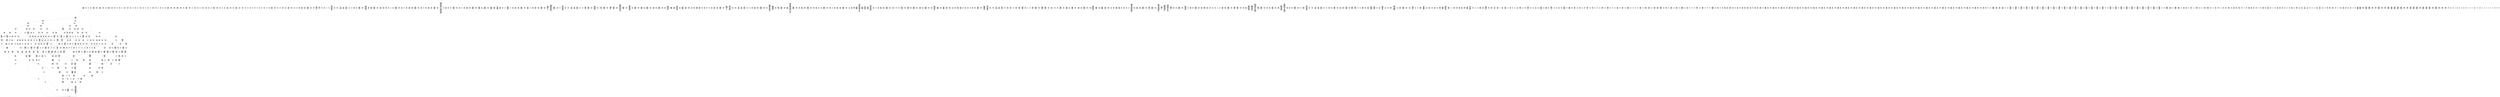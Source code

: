 /* Generated by GvGen v.1.0 (https://www.github.com/stricaud/gvgen) */

digraph G {
compound=true;
   node1 [label="[anywhere]"];
   node2 [label="# 0x0
PUSHX Data
PUSHX Data
MSTORE
PUSHX LogicData
CALLDATASIZE
LT
PUSHX Data
JUMPI
"];
   node3 [label="# 0xd
PUSHX Data
CALLDATALOAD
PUSHX BitData
SHR
PUSHX LogicData
GT
PUSHX Data
JUMPI
"];
   node4 [label="# 0x1e
PUSHX LogicData
GT
PUSHX Data
JUMPI
"];
   node5 [label="# 0x29
PUSHX LogicData
GT
PUSHX Data
JUMPI
"];
   node6 [label="# 0x34
PUSHX LogicData
EQ
PUSHX Data
JUMPI
"];
   node7 [label="# 0x3f
PUSHX LogicData
EQ
PUSHX Data
JUMPI
"];
   node8 [label="# 0x4a
PUSHX LogicData
EQ
PUSHX Data
JUMPI
"];
   node9 [label="# 0x55
PUSHX LogicData
EQ
PUSHX Data
JUMPI
"];
   node10 [label="# 0x60
PUSHX LogicData
EQ
PUSHX Data
JUMPI
"];
   node11 [label="# 0x6b
PUSHX LogicData
EQ
PUSHX Data
JUMPI
"];
   node12 [label="# 0x76
PUSHX Data
JUMP
"];
   node13 [label="# 0x7a
JUMPDEST
PUSHX LogicData
EQ
PUSHX Data
JUMPI
"];
   node14 [label="# 0x86
PUSHX LogicData
EQ
PUSHX Data
JUMPI
"];
   node15 [label="# 0x91
PUSHX LogicData
EQ
PUSHX Data
JUMPI
"];
   node16 [label="# 0x9c
PUSHX LogicData
EQ
PUSHX Data
JUMPI
"];
   node17 [label="# 0xa7
PUSHX LogicData
EQ
PUSHX Data
JUMPI
"];
   node18 [label="# 0xb2
PUSHX Data
JUMP
"];
   node19 [label="# 0xb6
JUMPDEST
PUSHX LogicData
GT
PUSHX Data
JUMPI
"];
   node20 [label="# 0xc2
PUSHX LogicData
EQ
PUSHX Data
JUMPI
"];
   node21 [label="# 0xcd
PUSHX LogicData
EQ
PUSHX Data
JUMPI
"];
   node22 [label="# 0xd8
PUSHX LogicData
EQ
PUSHX Data
JUMPI
"];
   node23 [label="# 0xe3
PUSHX LogicData
EQ
PUSHX Data
JUMPI
"];
   node24 [label="# 0xee
PUSHX LogicData
EQ
PUSHX Data
JUMPI
"];
   node25 [label="# 0xf9
PUSHX Data
JUMP
"];
   node26 [label="# 0xfd
JUMPDEST
PUSHX LogicData
EQ
PUSHX Data
JUMPI
"];
   node27 [label="# 0x109
PUSHX LogicData
EQ
PUSHX Data
JUMPI
"];
   node28 [label="# 0x114
PUSHX LogicData
EQ
PUSHX Data
JUMPI
"];
   node29 [label="# 0x11f
PUSHX LogicData
EQ
PUSHX Data
JUMPI
"];
   node30 [label="# 0x12a
PUSHX LogicData
EQ
PUSHX Data
JUMPI
"];
   node31 [label="# 0x135
PUSHX Data
JUMP
"];
   node32 [label="# 0x139
JUMPDEST
PUSHX LogicData
GT
PUSHX Data
JUMPI
"];
   node33 [label="# 0x145
PUSHX LogicData
GT
PUSHX Data
JUMPI
"];
   node34 [label="# 0x150
PUSHX LogicData
EQ
PUSHX Data
JUMPI
"];
   node35 [label="# 0x15b
PUSHX LogicData
EQ
PUSHX Data
JUMPI
"];
   node36 [label="# 0x166
PUSHX LogicData
EQ
PUSHX Data
JUMPI
"];
   node37 [label="# 0x171
PUSHX LogicData
EQ
PUSHX Data
JUMPI
"];
   node38 [label="# 0x17c
PUSHX LogicData
EQ
PUSHX Data
JUMPI
"];
   node39 [label="# 0x187
PUSHX Data
JUMP
"];
   node40 [label="# 0x18b
JUMPDEST
PUSHX LogicData
EQ
PUSHX Data
JUMPI
"];
   node41 [label="# 0x197
PUSHX LogicData
EQ
PUSHX Data
JUMPI
"];
   node42 [label="# 0x1a2
PUSHX LogicData
EQ
PUSHX Data
JUMPI
"];
   node43 [label="# 0x1ad
PUSHX LogicData
EQ
PUSHX Data
JUMPI
"];
   node44 [label="# 0x1b8
PUSHX LogicData
EQ
PUSHX Data
JUMPI
"];
   node45 [label="# 0x1c3
PUSHX Data
JUMP
"];
   node46 [label="# 0x1c7
JUMPDEST
PUSHX LogicData
GT
PUSHX Data
JUMPI
"];
   node47 [label="# 0x1d3
PUSHX LogicData
EQ
PUSHX Data
JUMPI
"];
   node48 [label="# 0x1de
PUSHX LogicData
EQ
PUSHX Data
JUMPI
"];
   node49 [label="# 0x1e9
PUSHX LogicData
EQ
PUSHX Data
JUMPI
"];
   node50 [label="# 0x1f4
PUSHX LogicData
EQ
PUSHX Data
JUMPI
"];
   node51 [label="# 0x1ff
PUSHX LogicData
EQ
PUSHX Data
JUMPI
"];
   node52 [label="# 0x20a
PUSHX Data
JUMP
"];
   node53 [label="# 0x20e
JUMPDEST
PUSHX LogicData
EQ
PUSHX Data
JUMPI
"];
   node54 [label="# 0x219
PUSHX LogicData
EQ
PUSHX Data
JUMPI
"];
   node55 [label="# 0x224
PUSHX LogicData
EQ
PUSHX Data
JUMPI
"];
   node56 [label="# 0x22f
PUSHX LogicData
EQ
PUSHX Data
JUMPI
"];
   node57 [label="# 0x23a
PUSHX LogicData
EQ
PUSHX Data
JUMPI
"];
   node58 [label="# 0x245
JUMPDEST
PUSHX Data
REVERT
"];
   node59 [label="# 0x24a
JUMPDEST
CALLVALUE
ISZERO
PUSHX Data
JUMPI
"];
   node60 [label="# 0x252
PUSHX Data
REVERT
"];
   node61 [label="# 0x256
JUMPDEST
PUSHX Data
PUSHX ArithData
CALLDATASIZE
SUB
ADD
PUSHX Data
PUSHX Data
JUMP
"];
   node62 [label="# 0x26c
JUMPDEST
PUSHX Data
JUMP
"];
   node63 [label="# 0x271
JUMPDEST
STOP
"];
   node64 [label="# 0x273
JUMPDEST
CALLVALUE
ISZERO
PUSHX Data
JUMPI
"];
   node65 [label="# 0x27b
PUSHX Data
REVERT
"];
   node66 [label="# 0x27f
JUMPDEST
PUSHX Data
PUSHX ArithData
CALLDATASIZE
SUB
ADD
PUSHX Data
PUSHX Data
JUMP
"];
   node67 [label="# 0x295
JUMPDEST
PUSHX Data
JUMP
"];
   node68 [label="# 0x29a
JUMPDEST
PUSHX MemData
MLOAD
PUSHX Data
PUSHX Data
JUMP
"];
   node69 [label="# 0x2a7
JUMPDEST
PUSHX MemData
MLOAD
SUB
RETURN
"];
   node70 [label="# 0x2b0
JUMPDEST
CALLVALUE
ISZERO
PUSHX Data
JUMPI
"];
   node71 [label="# 0x2b8
PUSHX Data
REVERT
"];
   node72 [label="# 0x2bc
JUMPDEST
PUSHX Data
PUSHX Data
JUMP
"];
   node73 [label="# 0x2c5
JUMPDEST
PUSHX MemData
MLOAD
PUSHX Data
PUSHX Data
JUMP
"];
   node74 [label="# 0x2d2
JUMPDEST
PUSHX MemData
MLOAD
SUB
RETURN
"];
   node75 [label="# 0x2db
JUMPDEST
CALLVALUE
ISZERO
PUSHX Data
JUMPI
"];
   node76 [label="# 0x2e3
PUSHX Data
REVERT
"];
   node77 [label="# 0x2e7
JUMPDEST
PUSHX Data
PUSHX ArithData
CALLDATASIZE
SUB
ADD
PUSHX Data
PUSHX Data
JUMP
"];
   node78 [label="# 0x2fd
JUMPDEST
PUSHX Data
JUMP
"];
   node79 [label="# 0x302
JUMPDEST
PUSHX MemData
MLOAD
PUSHX Data
PUSHX Data
JUMP
"];
   node80 [label="# 0x30f
JUMPDEST
PUSHX MemData
MLOAD
SUB
RETURN
"];
   node81 [label="# 0x318
JUMPDEST
CALLVALUE
ISZERO
PUSHX Data
JUMPI
"];
   node82 [label="# 0x320
PUSHX Data
REVERT
"];
   node83 [label="# 0x324
JUMPDEST
PUSHX Data
PUSHX ArithData
CALLDATASIZE
SUB
ADD
PUSHX Data
PUSHX Data
JUMP
"];
   node84 [label="# 0x33a
JUMPDEST
PUSHX Data
JUMP
"];
   node85 [label="# 0x33f
JUMPDEST
STOP
"];
   node86 [label="# 0x341
JUMPDEST
CALLVALUE
ISZERO
PUSHX Data
JUMPI
"];
   node87 [label="# 0x349
PUSHX Data
REVERT
"];
   node88 [label="# 0x34d
JUMPDEST
PUSHX Data
PUSHX ArithData
CALLDATASIZE
SUB
ADD
PUSHX Data
PUSHX Data
JUMP
"];
   node89 [label="# 0x363
JUMPDEST
PUSHX Data
JUMP
"];
   node90 [label="# 0x368
JUMPDEST
STOP
"];
   node91 [label="# 0x36a
JUMPDEST
CALLVALUE
ISZERO
PUSHX Data
JUMPI
"];
   node92 [label="# 0x372
PUSHX Data
REVERT
"];
   node93 [label="# 0x376
JUMPDEST
PUSHX Data
PUSHX Data
JUMP
"];
   node94 [label="# 0x37f
JUMPDEST
PUSHX MemData
MLOAD
PUSHX Data
PUSHX Data
JUMP
"];
   node95 [label="# 0x38c
JUMPDEST
PUSHX MemData
MLOAD
SUB
RETURN
"];
   node96 [label="# 0x395
JUMPDEST
CALLVALUE
ISZERO
PUSHX Data
JUMPI
"];
   node97 [label="# 0x39d
PUSHX Data
REVERT
"];
   node98 [label="# 0x3a1
JUMPDEST
PUSHX Data
PUSHX Data
JUMP
"];
   node99 [label="# 0x3aa
JUMPDEST
PUSHX MemData
MLOAD
PUSHX Data
PUSHX Data
JUMP
"];
   node100 [label="# 0x3b7
JUMPDEST
PUSHX MemData
MLOAD
SUB
RETURN
"];
   node101 [label="# 0x3c0
JUMPDEST
CALLVALUE
ISZERO
PUSHX Data
JUMPI
"];
   node102 [label="# 0x3c8
PUSHX Data
REVERT
"];
   node103 [label="# 0x3cc
JUMPDEST
PUSHX Data
PUSHX ArithData
CALLDATASIZE
SUB
ADD
PUSHX Data
PUSHX Data
JUMP
"];
   node104 [label="# 0x3e2
JUMPDEST
PUSHX Data
JUMP
"];
   node105 [label="# 0x3e7
JUMPDEST
STOP
"];
   node106 [label="# 0x3e9
JUMPDEST
CALLVALUE
ISZERO
PUSHX Data
JUMPI
"];
   node107 [label="# 0x3f1
PUSHX Data
REVERT
"];
   node108 [label="# 0x3f5
JUMPDEST
PUSHX Data
PUSHX ArithData
CALLDATASIZE
SUB
ADD
PUSHX Data
PUSHX Data
JUMP
"];
   node109 [label="# 0x40b
JUMPDEST
PUSHX Data
JUMP
"];
   node110 [label="# 0x410
JUMPDEST
STOP
"];
   node111 [label="# 0x412
JUMPDEST
CALLVALUE
ISZERO
PUSHX Data
JUMPI
"];
   node112 [label="# 0x41a
PUSHX Data
REVERT
"];
   node113 [label="# 0x41e
JUMPDEST
PUSHX Data
PUSHX Data
JUMP
"];
   node114 [label="# 0x427
JUMPDEST
PUSHX MemData
MLOAD
PUSHX Data
PUSHX Data
JUMP
"];
   node115 [label="# 0x434
JUMPDEST
PUSHX MemData
MLOAD
SUB
RETURN
"];
   node116 [label="# 0x43d
JUMPDEST
CALLVALUE
ISZERO
PUSHX Data
JUMPI
"];
   node117 [label="# 0x445
PUSHX Data
REVERT
"];
   node118 [label="# 0x449
JUMPDEST
PUSHX Data
PUSHX ArithData
CALLDATASIZE
SUB
ADD
PUSHX Data
PUSHX Data
JUMP
"];
   node119 [label="# 0x45f
JUMPDEST
PUSHX Data
JUMP
"];
   node120 [label="# 0x464
JUMPDEST
STOP
"];
   node121 [label="# 0x466
JUMPDEST
CALLVALUE
ISZERO
PUSHX Data
JUMPI
"];
   node122 [label="# 0x46e
PUSHX Data
REVERT
"];
   node123 [label="# 0x472
JUMPDEST
PUSHX Data
PUSHX ArithData
CALLDATASIZE
SUB
ADD
PUSHX Data
PUSHX Data
JUMP
"];
   node124 [label="# 0x488
JUMPDEST
PUSHX Data
JUMP
"];
   node125 [label="# 0x48d
JUMPDEST
STOP
"];
   node126 [label="# 0x48f
JUMPDEST
CALLVALUE
ISZERO
PUSHX Data
JUMPI
"];
   node127 [label="# 0x497
PUSHX Data
REVERT
"];
   node128 [label="# 0x49b
JUMPDEST
PUSHX Data
PUSHX Data
JUMP
"];
   node129 [label="# 0x4a4
JUMPDEST
PUSHX MemData
MLOAD
PUSHX Data
PUSHX Data
JUMP
"];
   node130 [label="# 0x4b1
JUMPDEST
PUSHX MemData
MLOAD
SUB
RETURN
"];
   node131 [label="# 0x4ba
JUMPDEST
CALLVALUE
ISZERO
PUSHX Data
JUMPI
"];
   node132 [label="# 0x4c2
PUSHX Data
REVERT
"];
   node133 [label="# 0x4c6
JUMPDEST
PUSHX Data
PUSHX ArithData
CALLDATASIZE
SUB
ADD
PUSHX Data
PUSHX Data
JUMP
"];
   node134 [label="# 0x4dc
JUMPDEST
PUSHX Data
JUMP
"];
   node135 [label="# 0x4e1
JUMPDEST
STOP
"];
   node136 [label="# 0x4e3
JUMPDEST
CALLVALUE
ISZERO
PUSHX Data
JUMPI
"];
   node137 [label="# 0x4eb
PUSHX Data
REVERT
"];
   node138 [label="# 0x4ef
JUMPDEST
PUSHX Data
PUSHX ArithData
CALLDATASIZE
SUB
ADD
PUSHX Data
PUSHX Data
JUMP
"];
   node139 [label="# 0x505
JUMPDEST
PUSHX Data
JUMP
"];
   node140 [label="# 0x50a
JUMPDEST
STOP
"];
   node141 [label="# 0x50c
JUMPDEST
CALLVALUE
ISZERO
PUSHX Data
JUMPI
"];
   node142 [label="# 0x514
PUSHX Data
REVERT
"];
   node143 [label="# 0x518
JUMPDEST
PUSHX Data
PUSHX ArithData
CALLDATASIZE
SUB
ADD
PUSHX Data
PUSHX Data
JUMP
"];
   node144 [label="# 0x52e
JUMPDEST
PUSHX Data
JUMP
"];
   node145 [label="# 0x533
JUMPDEST
PUSHX MemData
MLOAD
PUSHX Data
PUSHX Data
JUMP
"];
   node146 [label="# 0x540
JUMPDEST
PUSHX MemData
MLOAD
SUB
RETURN
"];
   node147 [label="# 0x549
JUMPDEST
CALLVALUE
ISZERO
PUSHX Data
JUMPI
"];
   node148 [label="# 0x551
PUSHX Data
REVERT
"];
   node149 [label="# 0x555
JUMPDEST
PUSHX Data
PUSHX Data
JUMP
"];
   node150 [label="# 0x55e
JUMPDEST
PUSHX MemData
MLOAD
PUSHX Data
PUSHX Data
JUMP
"];
   node151 [label="# 0x56b
JUMPDEST
PUSHX MemData
MLOAD
SUB
RETURN
"];
   node152 [label="# 0x574
JUMPDEST
CALLVALUE
ISZERO
PUSHX Data
JUMPI
"];
   node153 [label="# 0x57c
PUSHX Data
REVERT
"];
   node154 [label="# 0x580
JUMPDEST
PUSHX Data
PUSHX Data
JUMP
"];
   node155 [label="# 0x589
JUMPDEST
PUSHX MemData
MLOAD
PUSHX Data
PUSHX Data
JUMP
"];
   node156 [label="# 0x596
JUMPDEST
PUSHX MemData
MLOAD
SUB
RETURN
"];
   node157 [label="# 0x59f
JUMPDEST
CALLVALUE
ISZERO
PUSHX Data
JUMPI
"];
   node158 [label="# 0x5a7
PUSHX Data
REVERT
"];
   node159 [label="# 0x5ab
JUMPDEST
PUSHX Data
PUSHX ArithData
CALLDATASIZE
SUB
ADD
PUSHX Data
PUSHX Data
JUMP
"];
   node160 [label="# 0x5c1
JUMPDEST
PUSHX Data
JUMP
"];
   node161 [label="# 0x5c6
JUMPDEST
PUSHX MemData
MLOAD
PUSHX Data
PUSHX Data
JUMP
"];
   node162 [label="# 0x5d3
JUMPDEST
PUSHX MemData
MLOAD
SUB
RETURN
"];
   node163 [label="# 0x5dc
JUMPDEST
CALLVALUE
ISZERO
PUSHX Data
JUMPI
"];
   node164 [label="# 0x5e4
PUSHX Data
REVERT
"];
   node165 [label="# 0x5e8
JUMPDEST
PUSHX Data
PUSHX Data
JUMP
"];
   node166 [label="# 0x5f1
JUMPDEST
STOP
"];
   node167 [label="# 0x5f3
JUMPDEST
CALLVALUE
ISZERO
PUSHX Data
JUMPI
"];
   node168 [label="# 0x5fb
PUSHX Data
REVERT
"];
   node169 [label="# 0x5ff
JUMPDEST
PUSHX Data
PUSHX Data
JUMP
"];
   node170 [label="# 0x608
JUMPDEST
PUSHX MemData
MLOAD
PUSHX Data
PUSHX Data
JUMP
"];
   node171 [label="# 0x615
JUMPDEST
PUSHX MemData
MLOAD
SUB
RETURN
"];
   node172 [label="# 0x61e
JUMPDEST
PUSHX Data
PUSHX ArithData
CALLDATASIZE
SUB
ADD
PUSHX Data
PUSHX Data
JUMP
"];
   node173 [label="# 0x633
JUMPDEST
PUSHX Data
JUMP
"];
   node174 [label="# 0x638
JUMPDEST
STOP
"];
   node175 [label="# 0x63a
JUMPDEST
CALLVALUE
ISZERO
PUSHX Data
JUMPI
"];
   node176 [label="# 0x642
PUSHX Data
REVERT
"];
   node177 [label="# 0x646
JUMPDEST
PUSHX Data
PUSHX Data
JUMP
"];
   node178 [label="# 0x64f
JUMPDEST
PUSHX MemData
MLOAD
PUSHX Data
PUSHX Data
JUMP
"];
   node179 [label="# 0x65c
JUMPDEST
PUSHX MemData
MLOAD
SUB
RETURN
"];
   node180 [label="# 0x665
JUMPDEST
CALLVALUE
ISZERO
PUSHX Data
JUMPI
"];
   node181 [label="# 0x66d
PUSHX Data
REVERT
"];
   node182 [label="# 0x671
JUMPDEST
PUSHX Data
PUSHX Data
JUMP
"];
   node183 [label="# 0x67a
JUMPDEST
PUSHX MemData
MLOAD
PUSHX Data
PUSHX Data
JUMP
"];
   node184 [label="# 0x687
JUMPDEST
PUSHX MemData
MLOAD
SUB
RETURN
"];
   node185 [label="# 0x690
JUMPDEST
CALLVALUE
ISZERO
PUSHX Data
JUMPI
"];
   node186 [label="# 0x698
PUSHX Data
REVERT
"];
   node187 [label="# 0x69c
JUMPDEST
PUSHX Data
PUSHX ArithData
CALLDATASIZE
SUB
ADD
PUSHX Data
PUSHX Data
JUMP
"];
   node188 [label="# 0x6b2
JUMPDEST
PUSHX Data
JUMP
"];
   node189 [label="# 0x6b7
JUMPDEST
STOP
"];
   node190 [label="# 0x6b9
JUMPDEST
CALLVALUE
ISZERO
PUSHX Data
JUMPI
"];
   node191 [label="# 0x6c1
PUSHX Data
REVERT
"];
   node192 [label="# 0x6c5
JUMPDEST
PUSHX Data
PUSHX Data
JUMP
"];
   node193 [label="# 0x6ce
JUMPDEST
PUSHX MemData
MLOAD
PUSHX Data
PUSHX Data
JUMP
"];
   node194 [label="# 0x6db
JUMPDEST
PUSHX MemData
MLOAD
SUB
RETURN
"];
   node195 [label="# 0x6e4
JUMPDEST
CALLVALUE
ISZERO
PUSHX Data
JUMPI
"];
   node196 [label="# 0x6ec
PUSHX Data
REVERT
"];
   node197 [label="# 0x6f0
JUMPDEST
PUSHX Data
PUSHX ArithData
CALLDATASIZE
SUB
ADD
PUSHX Data
PUSHX Data
JUMP
"];
   node198 [label="# 0x706
JUMPDEST
PUSHX Data
JUMP
"];
   node199 [label="# 0x70b
JUMPDEST
STOP
"];
   node200 [label="# 0x70d
JUMPDEST
CALLVALUE
ISZERO
PUSHX Data
JUMPI
"];
   node201 [label="# 0x715
PUSHX Data
REVERT
"];
   node202 [label="# 0x719
JUMPDEST
PUSHX Data
PUSHX ArithData
CALLDATASIZE
SUB
ADD
PUSHX Data
PUSHX Data
JUMP
"];
   node203 [label="# 0x72f
JUMPDEST
PUSHX Data
JUMP
"];
   node204 [label="# 0x734
JUMPDEST
PUSHX MemData
MLOAD
PUSHX Data
PUSHX Data
JUMP
"];
   node205 [label="# 0x741
JUMPDEST
PUSHX MemData
MLOAD
SUB
RETURN
"];
   node206 [label="# 0x74a
JUMPDEST
CALLVALUE
ISZERO
PUSHX Data
JUMPI
"];
   node207 [label="# 0x752
PUSHX Data
REVERT
"];
   node208 [label="# 0x756
JUMPDEST
PUSHX Data
PUSHX ArithData
CALLDATASIZE
SUB
ADD
PUSHX Data
PUSHX Data
JUMP
"];
   node209 [label="# 0x76c
JUMPDEST
PUSHX Data
JUMP
"];
   node210 [label="# 0x771
JUMPDEST
PUSHX MemData
MLOAD
PUSHX Data
PUSHX Data
JUMP
"];
   node211 [label="# 0x77e
JUMPDEST
PUSHX MemData
MLOAD
SUB
RETURN
"];
   node212 [label="# 0x787
JUMPDEST
CALLVALUE
ISZERO
PUSHX Data
JUMPI
"];
   node213 [label="# 0x78f
PUSHX Data
REVERT
"];
   node214 [label="# 0x793
JUMPDEST
PUSHX Data
PUSHX Data
JUMP
"];
   node215 [label="# 0x79c
JUMPDEST
PUSHX MemData
MLOAD
PUSHX Data
PUSHX Data
JUMP
"];
   node216 [label="# 0x7a9
JUMPDEST
PUSHX MemData
MLOAD
SUB
RETURN
"];
   node217 [label="# 0x7b2
JUMPDEST
CALLVALUE
ISZERO
PUSHX Data
JUMPI
"];
   node218 [label="# 0x7ba
PUSHX Data
REVERT
"];
   node219 [label="# 0x7be
JUMPDEST
PUSHX Data
PUSHX ArithData
CALLDATASIZE
SUB
ADD
PUSHX Data
PUSHX Data
JUMP
"];
   node220 [label="# 0x7d4
JUMPDEST
PUSHX Data
JUMP
"];
   node221 [label="# 0x7d9
JUMPDEST
STOP
"];
   node222 [label="# 0x7db
JUMPDEST
CALLVALUE
ISZERO
PUSHX Data
JUMPI
"];
   node223 [label="# 0x7e3
PUSHX Data
REVERT
"];
   node224 [label="# 0x7e7
JUMPDEST
PUSHX Data
PUSHX ArithData
CALLDATASIZE
SUB
ADD
PUSHX Data
PUSHX Data
JUMP
"];
   node225 [label="# 0x7fd
JUMPDEST
PUSHX Data
JUMP
"];
   node226 [label="# 0x802
JUMPDEST
STOP
"];
   node227 [label="# 0x804
JUMPDEST
CALLVALUE
ISZERO
PUSHX Data
JUMPI
"];
   node228 [label="# 0x80c
PUSHX Data
REVERT
"];
   node229 [label="# 0x810
JUMPDEST
PUSHX Data
PUSHX ArithData
CALLDATASIZE
SUB
ADD
PUSHX Data
PUSHX Data
JUMP
"];
   node230 [label="# 0x826
JUMPDEST
PUSHX Data
JUMP
"];
   node231 [label="# 0x82b
JUMPDEST
STOP
"];
   node232 [label="# 0x82d
JUMPDEST
CALLVALUE
ISZERO
PUSHX Data
JUMPI
"];
   node233 [label="# 0x835
PUSHX Data
REVERT
"];
   node234 [label="# 0x839
JUMPDEST
PUSHX Data
PUSHX ArithData
CALLDATASIZE
SUB
ADD
PUSHX Data
PUSHX Data
JUMP
"];
   node235 [label="# 0x84f
JUMPDEST
PUSHX Data
JUMP
"];
   node236 [label="# 0x854
JUMPDEST
STOP
"];
   node237 [label="# 0x856
JUMPDEST
PUSHX Data
PUSHX ArithData
CALLDATASIZE
SUB
ADD
PUSHX Data
PUSHX Data
JUMP
"];
   node238 [label="# 0x86b
JUMPDEST
PUSHX Data
JUMP
"];
   node239 [label="# 0x870
JUMPDEST
STOP
"];
   node240 [label="# 0x872
JUMPDEST
CALLVALUE
ISZERO
PUSHX Data
JUMPI
"];
   node241 [label="# 0x87a
PUSHX Data
REVERT
"];
   node242 [label="# 0x87e
JUMPDEST
PUSHX Data
PUSHX ArithData
CALLDATASIZE
SUB
ADD
PUSHX Data
PUSHX Data
JUMP
"];
   node243 [label="# 0x894
JUMPDEST
PUSHX Data
JUMP
"];
   node244 [label="# 0x899
JUMPDEST
PUSHX MemData
MLOAD
PUSHX Data
PUSHX Data
JUMP
"];
   node245 [label="# 0x8a6
JUMPDEST
PUSHX MemData
MLOAD
SUB
RETURN
"];
   node246 [label="# 0x8af
JUMPDEST
PUSHX Data
PUSHX ArithData
CALLDATASIZE
SUB
ADD
PUSHX Data
PUSHX Data
JUMP
"];
   node247 [label="# 0x8c4
JUMPDEST
PUSHX Data
JUMP
"];
   node248 [label="# 0x8c9
JUMPDEST
STOP
"];
   node249 [label="# 0x8cb
JUMPDEST
CALLVALUE
ISZERO
PUSHX Data
JUMPI
"];
   node250 [label="# 0x8d3
PUSHX Data
REVERT
"];
   node251 [label="# 0x8d7
JUMPDEST
PUSHX Data
PUSHX Data
JUMP
"];
   node252 [label="# 0x8e0
JUMPDEST
PUSHX MemData
MLOAD
PUSHX Data
PUSHX Data
JUMP
"];
   node253 [label="# 0x8ed
JUMPDEST
PUSHX MemData
MLOAD
SUB
RETURN
"];
   node254 [label="# 0x8f6
JUMPDEST
CALLVALUE
ISZERO
PUSHX Data
JUMPI
"];
   node255 [label="# 0x8fe
PUSHX Data
REVERT
"];
   node256 [label="# 0x902
JUMPDEST
PUSHX Data
PUSHX ArithData
CALLDATASIZE
SUB
ADD
PUSHX Data
PUSHX Data
JUMP
"];
   node257 [label="# 0x918
JUMPDEST
PUSHX Data
JUMP
"];
   node258 [label="# 0x91d
JUMPDEST
PUSHX MemData
MLOAD
PUSHX Data
PUSHX Data
JUMP
"];
   node259 [label="# 0x92a
JUMPDEST
PUSHX MemData
MLOAD
SUB
RETURN
"];
   node260 [label="# 0x933
JUMPDEST
CALLVALUE
ISZERO
PUSHX Data
JUMPI
"];
   node261 [label="# 0x93b
PUSHX Data
REVERT
"];
   node262 [label="# 0x93f
JUMPDEST
PUSHX Data
PUSHX ArithData
CALLDATASIZE
SUB
ADD
PUSHX Data
PUSHX Data
JUMP
"];
   node263 [label="# 0x955
JUMPDEST
PUSHX Data
JUMP
"];
   node264 [label="# 0x95a
JUMPDEST
STOP
"];
   node265 [label="# 0x95c
JUMPDEST
PUSHX Data
PUSHX Data
JUMP
"];
   node266 [label="# 0x964
JUMPDEST
PUSHX BitData
AND
PUSHX Data
PUSHX Data
JUMP
"];
   node267 [label="# 0x982
JUMPDEST
PUSHX BitData
AND
EQ
PUSHX Data
JUMPI
"];
   node268 [label="# 0x99e
PUSHX MemData
MLOAD
PUSHX Data
MSTORE
PUSHX ArithData
ADD
PUSHX Data
PUSHX Data
JUMP
"];
   node269 [label="# 0x9cf
JUMPDEST
PUSHX MemData
MLOAD
SUB
REVERT
"];
   node270 [label="# 0x9d8
JUMPDEST
PUSHX Data
SSTORE
JUMP
"];
   node271 [label="# 0x9e2
JUMPDEST
PUSHX Data
PUSHX BitData
PUSHX BitData
NOT
AND
PUSHX BitData
NOT
AND
EQ
PUSHX Data
JUMPI
"];
   node272 [label="# 0xa4b
PUSHX BitData
PUSHX BitData
NOT
AND
PUSHX BitData
NOT
AND
EQ
"];
   node273 [label="# 0xaad
JUMPDEST
PUSHX Data
JUMPI
"];
   node274 [label="# 0xab3
PUSHX Data
PUSHX Data
JUMP
"];
   node275 [label="# 0xabc
JUMPDEST
"];
   node276 [label="# 0xabd
JUMPDEST
JUMP
"];
   node277 [label="# 0xac4
JUMPDEST
PUSHX Data
PUSHX StorData
SLOAD
PUSHX Data
PUSHX Data
JUMP
"];
   node278 [label="# 0xad3
JUMPDEST
PUSHX ArithData
ADD
PUSHX ArithData
DIV
MUL
PUSHX ArithData
ADD
PUSHX MemData
MLOAD
ADD
PUSHX Data
MSTORE
MSTORE
PUSHX ArithData
ADD
SLOAD
PUSHX Data
PUSHX Data
JUMP
"];
   node279 [label="# 0xaff
JUMPDEST
ISZERO
PUSHX Data
JUMPI
"];
   node280 [label="# 0xb06
PUSHX LogicData
LT
PUSHX Data
JUMPI
"];
   node281 [label="# 0xb0e
PUSHX ArithData
SLOAD
DIV
MUL
MSTORE
PUSHX ArithData
ADD
PUSHX Data
JUMP
"];
   node282 [label="# 0xb21
JUMPDEST
ADD
PUSHX Data
MSTORE
PUSHX Data
PUSHX Data
SHA3
"];
   node283 [label="# 0xb2f
JUMPDEST
SLOAD
MSTORE
PUSHX ArithData
ADD
PUSHX ArithData
ADD
GT
PUSHX Data
JUMPI
"];
   node284 [label="# 0xb43
SUB
PUSHX BitData
AND
ADD
"];
   node285 [label="# 0xb4c
JUMPDEST
JUMP
"];
   node286 [label="# 0xb56
JUMPDEST
PUSHX Data
PUSHX Data
PUSHX Data
JUMP
"];
   node287 [label="# 0xb61
JUMPDEST
PUSHX Data
JUMPI
"];
   node288 [label="# 0xb66
PUSHX MemData
MLOAD
PUSHX Data
MSTORE
PUSHX ArithData
ADD
PUSHX Data
PUSHX Data
JUMP
"];
   node289 [label="# 0xb97
JUMPDEST
PUSHX MemData
MLOAD
SUB
REVERT
"];
   node290 [label="# 0xba0
JUMPDEST
PUSHX Data
PUSHX ArithData
MSTORE
PUSHX ArithData
ADD
MSTORE
PUSHX ArithData
ADD
PUSHX Data
SHA3
PUSHX ArithData
SLOAD
PUSHX ArithData
EXP
DIV
PUSHX BitData
AND
JUMP
"];
   node291 [label="# 0xbdb
JUMPDEST
PUSHX Data
PUSHX Data
PUSHX Data
JUMP
"];
   node292 [label="# 0xbe6
JUMPDEST
PUSHX BitData
AND
PUSHX BitData
AND
EQ
ISZERO
PUSHX Data
JUMPI
"];
   node293 [label="# 0xc1d
PUSHX MemData
MLOAD
PUSHX Data
MSTORE
PUSHX ArithData
ADD
PUSHX Data
PUSHX Data
JUMP
"];
   node294 [label="# 0xc4e
JUMPDEST
PUSHX MemData
MLOAD
SUB
REVERT
"];
   node295 [label="# 0xc57
JUMPDEST
PUSHX BitData
AND
PUSHX Data
PUSHX Data
JUMP
"];
   node296 [label="# 0xc76
JUMPDEST
PUSHX BitData
AND
EQ
PUSHX Data
JUMPI
"];
   node297 [label="# 0xc93
PUSHX Data
PUSHX Data
PUSHX Data
JUMP
"];
   node298 [label="# 0xc9f
JUMPDEST
PUSHX Data
JUMP
"];
   node299 [label="# 0xca4
JUMPDEST
"];
   node300 [label="# 0xca5
JUMPDEST
PUSHX Data
JUMPI
"];
   node301 [label="# 0xcaa
PUSHX MemData
MLOAD
PUSHX Data
MSTORE
PUSHX ArithData
ADD
PUSHX Data
PUSHX Data
JUMP
"];
   node302 [label="# 0xcdb
JUMPDEST
PUSHX MemData
MLOAD
SUB
REVERT
"];
   node303 [label="# 0xce4
JUMPDEST
PUSHX Data
PUSHX Data
JUMP
"];
   node304 [label="# 0xcee
JUMPDEST
JUMP
"];
   node305 [label="# 0xcf3
JUMPDEST
PUSHX Data
PUSHX Data
JUMP
"];
   node306 [label="# 0xcfb
JUMPDEST
PUSHX BitData
AND
PUSHX Data
PUSHX Data
JUMP
"];
   node307 [label="# 0xd19
JUMPDEST
PUSHX BitData
AND
EQ
PUSHX Data
JUMPI
"];
   node308 [label="# 0xd35
PUSHX MemData
MLOAD
PUSHX Data
MSTORE
PUSHX ArithData
ADD
PUSHX Data
PUSHX Data
JUMP
"];
   node309 [label="# 0xd66
JUMPDEST
PUSHX MemData
MLOAD
SUB
REVERT
"];
   node310 [label="# 0xd6f
JUMPDEST
PUSHX Data
PUSHX Data
JUMP
"];
   node311 [label="# 0xd79
JUMPDEST
JUMP
"];
   node312 [label="# 0xd7d
JUMPDEST
PUSHX Data
PUSHX StorData
SLOAD
JUMP
"];
   node313 [label="# 0xd87
JUMPDEST
PUSHX StorData
PUSHX ArithData
SLOAD
PUSHX ArithData
EXP
DIV
PUSHX BitData
AND
JUMP
"];
   node314 [label="# 0xd9a
JUMPDEST
PUSHX Data
PUSHX Data
JUMP
"];
   node315 [label="# 0xda2
JUMPDEST
PUSHX BitData
AND
PUSHX Data
PUSHX Data
JUMP
"];
   node316 [label="# 0xdc0
JUMPDEST
PUSHX BitData
AND
EQ
PUSHX Data
JUMPI
"];
   node317 [label="# 0xddc
PUSHX MemData
MLOAD
PUSHX Data
MSTORE
PUSHX ArithData
ADD
PUSHX Data
PUSHX Data
JUMP
"];
   node318 [label="# 0xe0d
JUMPDEST
PUSHX MemData
MLOAD
SUB
REVERT
"];
   node319 [label="# 0xe16
JUMPDEST
PUSHX LogicData
PUSHX Data
PUSHX ArithData
PUSHX BitData
AND
PUSHX BitData
AND
MSTORE
PUSHX ArithData
ADD
MSTORE
PUSHX ArithData
ADD
PUSHX Data
SHA3
PUSHX ArithData
PUSHX ArithData
EXP
SLOAD
PUSHX ArithData
MUL
NOT
AND
ISZERO
ISZERO
MUL
OR
SSTORE
PUSHX Data
PUSHX ArithData
PUSHX BitData
AND
PUSHX BitData
AND
MSTORE
PUSHX ArithData
ADD
MSTORE
PUSHX ArithData
ADD
PUSHX Data
SHA3
SSTORE
PUSHX StorData
PUSHX Data
SLOAD
PUSHX Data
PUSHX Data
JUMP
"];
   node320 [label="# 0xec5
JUMPDEST
SSTORE
JUMP
"];
   node321 [label="# 0xece
JUMPDEST
PUSHX Data
PUSHX Data
PUSHX Data
JUMP
"];
   node322 [label="# 0xed9
JUMPDEST
PUSHX Data
JUMP
"];
   node323 [label="# 0xedf
JUMPDEST
PUSHX Data
JUMPI
"];
   node324 [label="# 0xee4
PUSHX MemData
MLOAD
PUSHX Data
MSTORE
PUSHX ArithData
ADD
PUSHX Data
PUSHX Data
JUMP
"];
   node325 [label="# 0xf15
JUMPDEST
PUSHX MemData
MLOAD
SUB
REVERT
"];
   node326 [label="# 0xf1e
JUMPDEST
PUSHX Data
PUSHX Data
JUMP
"];
   node327 [label="# 0xf29
JUMPDEST
JUMP
"];
   node328 [label="# 0xf2e
JUMPDEST
PUSHX StorData
SLOAD
JUMP
"];
   node329 [label="# 0xf34
JUMPDEST
PUSHX Data
PUSHX Data
JUMP
"];
   node330 [label="# 0xf3c
JUMPDEST
PUSHX BitData
AND
PUSHX Data
PUSHX Data
JUMP
"];
   node331 [label="# 0xf5a
JUMPDEST
PUSHX BitData
AND
EQ
PUSHX Data
JUMPI
"];
   node332 [label="# 0xf76
PUSHX MemData
MLOAD
PUSHX Data
MSTORE
PUSHX ArithData
ADD
PUSHX Data
PUSHX Data
JUMP
"];
   node333 [label="# 0xfa7
JUMPDEST
PUSHX MemData
MLOAD
SUB
REVERT
"];
   node334 [label="# 0xfb0
JUMPDEST
PUSHX StorData
SLOAD
PUSHX Data
PUSHX StorData
SLOAD
PUSHX Data
PUSHX Data
JUMP
"];
   node335 [label="# 0xfc2
JUMPDEST
GT
ISZERO
PUSHX Data
JUMPI
"];
   node336 [label="# 0xfc9
PUSHX MemData
MLOAD
PUSHX Data
MSTORE
PUSHX ArithData
ADD
PUSHX Data
PUSHX Data
JUMP
"];
   node337 [label="# 0xffa
JUMPDEST
PUSHX MemData
MLOAD
SUB
REVERT
"];
   node338 [label="# 0x1003
JUMPDEST
PUSHX BitData
AND
PUSHX Data
PUSHX Data
PUSHX StorData
SLOAD
PUSHX Data
PUSHX Data
JUMP
"];
   node339 [label="# 0x104a
JUMPDEST
PUSHX Data
PUSHX MemData
MLOAD
PUSHX Data
PUSHX Data
JUMP
"];
   node340 [label="# 0x105a
JUMPDEST
PUSHX MemData
MLOAD
SUB
LOGX
PUSHX Data
PUSHX StorData
PUSHX Data
SLOAD
PUSHX Data
PUSHX Data
JUMP
"];
   node341 [label="# 0x1079
JUMPDEST
SSTORE
PUSHX Data
PUSHX Data
PUSHX Data
JUMP
"];
   node342 [label="# 0x1089
JUMPDEST
PUSHX Data
JUMP
"];
   node343 [label="# 0x108e
JUMPDEST
JUMP
"];
   node344 [label="# 0x1091
JUMPDEST
PUSHX Data
PUSHX MemData
MLOAD
PUSHX ArithData
ADD
PUSHX Data
MSTORE
PUSHX Data
MSTORE
PUSHX Data
JUMP
"];
   node345 [label="# 0x10ac
JUMPDEST
JUMP
"];
   node346 [label="# 0x10b1
JUMPDEST
PUSHX StorData
SLOAD
JUMP
"];
   node347 [label="# 0x10b7
JUMPDEST
PUSHX Data
PUSHX Data
JUMP
"];
   node348 [label="# 0x10bf
JUMPDEST
PUSHX BitData
AND
PUSHX Data
PUSHX Data
JUMP
"];
   node349 [label="# 0x10dd
JUMPDEST
PUSHX BitData
AND
EQ
PUSHX Data
JUMPI
"];
   node350 [label="# 0x10f9
PUSHX MemData
MLOAD
PUSHX Data
MSTORE
PUSHX ArithData
ADD
PUSHX Data
PUSHX Data
JUMP
"];
   node351 [label="# 0x112a
JUMPDEST
PUSHX MemData
MLOAD
SUB
REVERT
"];
   node352 [label="# 0x1133
JUMPDEST
PUSHX Data
MLOAD
PUSHX ArithData
ADD
PUSHX Data
PUSHX Data
JUMP
"];
   node353 [label="# 0x1149
JUMPDEST
JUMP
"];
   node354 [label="# 0x114d
JUMPDEST
PUSHX Data
PUSHX Data
JUMP
"];
   node355 [label="# 0x1155
JUMPDEST
PUSHX BitData
AND
PUSHX Data
PUSHX Data
JUMP
"];
   node356 [label="# 0x1173
JUMPDEST
PUSHX BitData
AND
EQ
PUSHX Data
JUMPI
"];
   node357 [label="# 0x118f
PUSHX MemData
MLOAD
PUSHX Data
MSTORE
PUSHX ArithData
ADD
PUSHX Data
PUSHX Data
JUMP
"];
   node358 [label="# 0x11c0
JUMPDEST
PUSHX MemData
MLOAD
SUB
REVERT
"];
   node359 [label="# 0x11c9
JUMPDEST
PUSHX StorData
PUSHX ArithData
PUSHX ArithData
EXP
SLOAD
PUSHX ArithData
MUL
NOT
AND
ISZERO
ISZERO
MUL
OR
SSTORE
JUMP
"];
   node360 [label="# 0x11e6
JUMPDEST
PUSHX Data
PUSHX Data
PUSHX ArithData
MSTORE
PUSHX ArithData
ADD
MSTORE
PUSHX ArithData
ADD
PUSHX Data
SHA3
PUSHX ArithData
SLOAD
PUSHX ArithData
EXP
DIV
PUSHX BitData
AND
PUSHX BitData
PUSHX BitData
AND
PUSHX BitData
AND
EQ
ISZERO
PUSHX Data
JUMPI
"];
   node361 [label="# 0x1255
PUSHX MemData
MLOAD
PUSHX Data
MSTORE
PUSHX ArithData
ADD
PUSHX Data
PUSHX Data
JUMP
"];
   node362 [label="# 0x1286
JUMPDEST
PUSHX MemData
MLOAD
SUB
REVERT
"];
   node363 [label="# 0x128f
JUMPDEST
JUMP
"];
   node364 [label="# 0x1298
JUMPDEST
PUSHX StorData
SLOAD
JUMP
"];
   node365 [label="# 0x129e
JUMPDEST
PUSHX StorData
SLOAD
PUSHX Data
PUSHX Data
JUMP
"];
   node366 [label="# 0x12ab
JUMPDEST
PUSHX ArithData
ADD
PUSHX ArithData
DIV
MUL
PUSHX ArithData
ADD
PUSHX MemData
MLOAD
ADD
PUSHX Data
MSTORE
MSTORE
PUSHX ArithData
ADD
SLOAD
PUSHX Data
PUSHX Data
JUMP
"];
   node367 [label="# 0x12d7
JUMPDEST
ISZERO
PUSHX Data
JUMPI
"];
   node368 [label="# 0x12de
PUSHX LogicData
LT
PUSHX Data
JUMPI
"];
   node369 [label="# 0x12e6
PUSHX ArithData
SLOAD
DIV
MUL
MSTORE
PUSHX ArithData
ADD
PUSHX Data
JUMP
"];
   node370 [label="# 0x12f9
JUMPDEST
ADD
PUSHX Data
MSTORE
PUSHX Data
PUSHX Data
SHA3
"];
   node371 [label="# 0x1307
JUMPDEST
SLOAD
MSTORE
PUSHX ArithData
ADD
PUSHX ArithData
ADD
GT
PUSHX Data
JUMPI
"];
   node372 [label="# 0x131b
SUB
PUSHX BitData
AND
ADD
"];
   node373 [label="# 0x1324
JUMPDEST
JUMP
"];
   node374 [label="# 0x132c
JUMPDEST
PUSHX BitData
PUSHX BitData
AND
PUSHX BitData
AND
EQ
ISZERO
PUSHX Data
JUMPI
"];
   node375 [label="# 0x1363
PUSHX MemData
MLOAD
PUSHX Data
MSTORE
PUSHX ArithData
ADD
PUSHX Data
PUSHX Data
JUMP
"];
   node376 [label="# 0x1394
JUMPDEST
PUSHX MemData
MLOAD
SUB
REVERT
"];
   node377 [label="# 0x139d
JUMPDEST
PUSHX Data
PUSHX ArithData
PUSHX BitData
AND
PUSHX BitData
AND
MSTORE
PUSHX ArithData
ADD
MSTORE
PUSHX ArithData
ADD
PUSHX Data
SHA3
SLOAD
JUMP
"];
   node378 [label="# 0x13e4
JUMPDEST
PUSHX Data
PUSHX Data
JUMP
"];
   node379 [label="# 0x13ec
JUMPDEST
PUSHX BitData
AND
PUSHX Data
PUSHX Data
JUMP
"];
   node380 [label="# 0x140a
JUMPDEST
PUSHX BitData
AND
EQ
PUSHX Data
JUMPI
"];
   node381 [label="# 0x1426
PUSHX MemData
MLOAD
PUSHX Data
MSTORE
PUSHX ArithData
ADD
PUSHX Data
PUSHX Data
JUMP
"];
   node382 [label="# 0x1457
JUMPDEST
PUSHX MemData
MLOAD
SUB
REVERT
"];
   node383 [label="# 0x1460
JUMPDEST
PUSHX BitData
PUSHX BitData
AND
PUSHX StorData
PUSHX ArithData
SLOAD
PUSHX ArithData
EXP
DIV
PUSHX BitData
AND
PUSHX BitData
AND
PUSHX Data
PUSHX MemData
MLOAD
PUSHX MemData
MLOAD
SUB
LOGX
PUSHX BitData
PUSHX StorData
PUSHX ArithData
PUSHX ArithData
EXP
SLOAD
PUSHX ArithData
MUL
NOT
AND
PUSHX BitData
AND
MUL
OR
SSTORE
JUMP
"];
   node384 [label="# 0x1521
JUMPDEST
PUSHX StorData
SLOAD
JUMP
"];
   node385 [label="# 0x1527
JUMPDEST
PUSHX StorData
SLOAD
TIMESTAMP
LT
ISZERO
PUSHX Data
JUMPI
"];
   node386 [label="# 0x1532
PUSHX MemData
MLOAD
PUSHX Data
MSTORE
PUSHX ArithData
ADD
PUSHX Data
PUSHX Data
JUMP
"];
   node387 [label="# 0x1563
JUMPDEST
PUSHX MemData
MLOAD
SUB
REVERT
"];
   node388 [label="# 0x156c
JUMPDEST
PUSHX StorData
PUSHX ArithData
SLOAD
PUSHX ArithData
EXP
DIV
PUSHX BitData
AND
PUSHX Data
JUMPI
"];
   node389 [label="# 0x1581
PUSHX MemData
MLOAD
PUSHX Data
MSTORE
PUSHX ArithData
ADD
PUSHX Data
PUSHX Data
JUMP
"];
   node390 [label="# 0x15b2
JUMPDEST
PUSHX MemData
MLOAD
SUB
REVERT
"];
   node391 [label="# 0x15bb
JUMPDEST
PUSHX LogicData
ISZERO
ISZERO
PUSHX Data
PUSHX ArithData
CALLER
PUSHX BitData
AND
PUSHX BitData
AND
MSTORE
PUSHX ArithData
ADD
MSTORE
PUSHX ArithData
ADD
PUSHX Data
SHA3
PUSHX ArithData
SLOAD
PUSHX ArithData
EXP
DIV
PUSHX BitData
AND
ISZERO
ISZERO
EQ
PUSHX Data
JUMPI
"];
   node392 [label="# 0x1614
PUSHX MemData
MLOAD
PUSHX Data
MSTORE
PUSHX ArithData
ADD
PUSHX Data
PUSHX Data
JUMP
"];
   node393 [label="# 0x1645
JUMPDEST
PUSHX MemData
MLOAD
SUB
REVERT
"];
   node394 [label="# 0x164e
JUMPDEST
PUSHX Data
PUSHX Data
PUSHX ArithData
CALLER
PUSHX BitData
AND
PUSHX BitData
AND
MSTORE
PUSHX ArithData
ADD
MSTORE
PUSHX ArithData
ADD
PUSHX Data
SHA3
SLOAD
PUSHX Data
PUSHX Data
JUMP
"];
   node395 [label="# 0x169b
JUMPDEST
LT
ISZERO
PUSHX Data
JUMPI
"];
   node396 [label="# 0x16a2
PUSHX MemData
MLOAD
PUSHX Data
MSTORE
PUSHX ArithData
ADD
PUSHX Data
PUSHX Data
JUMP
"];
   node397 [label="# 0x16d3
JUMPDEST
PUSHX MemData
MLOAD
SUB
REVERT
"];
   node398 [label="# 0x16dc
JUMPDEST
PUSHX StorData
SLOAD
PUSHX StorData
SLOAD
PUSHX Data
PUSHX Data
JUMP
"];
   node399 [label="# 0x16ed
JUMPDEST
GT
ISZERO
PUSHX Data
JUMPI
"];
   node400 [label="# 0x16f4
PUSHX MemData
MLOAD
PUSHX Data
MSTORE
PUSHX ArithData
ADD
PUSHX Data
PUSHX Data
JUMP
"];
   node401 [label="# 0x1725
JUMPDEST
PUSHX MemData
MLOAD
SUB
REVERT
"];
   node402 [label="# 0x172e
JUMPDEST
PUSHX StorData
SLOAD
PUSHX Data
PUSHX Data
JUMP
"];
   node403 [label="# 0x173c
JUMPDEST
CALLVALUE
EQ
PUSHX Data
JUMPI
"];
   node404 [label="# 0x1743
PUSHX MemData
MLOAD
PUSHX Data
MSTORE
PUSHX ArithData
ADD
PUSHX Data
PUSHX Data
JUMP
"];
   node405 [label="# 0x1774
JUMPDEST
PUSHX MemData
MLOAD
SUB
REVERT
"];
   node406 [label="# 0x177d
JUMPDEST
PUSHX Data
PUSHX Data
JUMP
"];
   node407 [label="# 0x1785
JUMPDEST
PUSHX BitData
AND
PUSHX ArithData
CALLVALUE
ISZERO
MUL
PUSHX MemData
MLOAD
PUSHX Data
PUSHX MemData
MLOAD
SUB
CALL
ISZERO
ISZERO
PUSHX Data
JUMPI
"];
   node408 [label="# 0x17c1
RETURNDATASIZE
PUSHX Data
RETURNDATACOPY
RETURNDATASIZE
PUSHX Data
REVERT
"];
   node409 [label="# 0x17ca
JUMPDEST
PUSHX Data
PUSHX Data
PUSHX Data
PUSHX Data
JUMP
"];
   node410 [label="# 0x17d8
JUMPDEST
PUSHX BitData
AND
PUSHX BitData
AND
MSTORE
PUSHX ArithData
ADD
MSTORE
PUSHX ArithData
ADD
PUSHX Data
SHA3
PUSHX Data
SLOAD
PUSHX Data
PUSHX Data
JUMP
"];
   node411 [label="# 0x1821
JUMPDEST
SSTORE
PUSHX Data
PUSHX Data
JUMP
"];
   node412 [label="# 0x1830
JUMPDEST
PUSHX BitData
AND
PUSHX Data
PUSHX Data
PUSHX StorData
SLOAD
PUSHX Data
PUSHX Data
JUMP
"];
   node413 [label="# 0x1876
JUMPDEST
PUSHX MemData
MLOAD
PUSHX Data
PUSHX Data
JUMP
"];
   node414 [label="# 0x1885
JUMPDEST
PUSHX MemData
MLOAD
SUB
LOGX
PUSHX Data
"];
   node415 [label="# 0x1890
JUMPDEST
LT
ISZERO
PUSHX Data
JUMPI
"];
   node416 [label="# 0x1899
PUSHX Data
PUSHX Data
PUSHX Data
JUMP
"];
   node417 [label="# 0x18a3
JUMPDEST
PUSHX StorData
PUSHX Data
SLOAD
PUSHX Data
PUSHX Data
JUMP
"];
   node418 [label="# 0x18b6
JUMPDEST
SSTORE
PUSHX Data
PUSHX Data
PUSHX Data
JUMP
"];
   node419 [label="# 0x18c6
JUMPDEST
PUSHX Data
JUMP
"];
   node420 [label="# 0x18cb
JUMPDEST
PUSHX Data
PUSHX Data
JUMP
"];
   node421 [label="# 0x18d6
JUMPDEST
PUSHX Data
JUMP
"];
   node422 [label="# 0x18de
JUMPDEST
JUMP
"];
   node423 [label="# 0x18e2
JUMPDEST
PUSHX StorData
PUSHX ArithData
SLOAD
PUSHX ArithData
EXP
DIV
PUSHX BitData
AND
JUMP
"];
   node424 [label="# 0x18f5
JUMPDEST
PUSHX Data
PUSHX StorData
PUSHX ArithData
SLOAD
PUSHX ArithData
EXP
DIV
PUSHX BitData
AND
JUMP
"];
   node425 [label="# 0x191f
JUMPDEST
PUSHX Data
PUSHX Data
JUMP
"];
   node426 [label="# 0x1927
JUMPDEST
PUSHX BitData
AND
PUSHX Data
PUSHX Data
JUMP
"];
   node427 [label="# 0x1945
JUMPDEST
PUSHX BitData
AND
EQ
PUSHX Data
JUMPI
"];
   node428 [label="# 0x1961
PUSHX MemData
MLOAD
PUSHX Data
MSTORE
PUSHX ArithData
ADD
PUSHX Data
PUSHX Data
JUMP
"];
   node429 [label="# 0x1992
JUMPDEST
PUSHX MemData
MLOAD
SUB
REVERT
"];
   node430 [label="# 0x199b
JUMPDEST
PUSHX StorData
PUSHX ArithData
PUSHX ArithData
EXP
SLOAD
PUSHX ArithData
MUL
NOT
AND
ISZERO
ISZERO
MUL
OR
SSTORE
JUMP
"];
   node431 [label="# 0x19b8
JUMPDEST
PUSHX Data
PUSHX StorData
SLOAD
PUSHX Data
PUSHX Data
JUMP
"];
   node432 [label="# 0x19c7
JUMPDEST
PUSHX ArithData
ADD
PUSHX ArithData
DIV
MUL
PUSHX ArithData
ADD
PUSHX MemData
MLOAD
ADD
PUSHX Data
MSTORE
MSTORE
PUSHX ArithData
ADD
SLOAD
PUSHX Data
PUSHX Data
JUMP
"];
   node433 [label="# 0x19f3
JUMPDEST
ISZERO
PUSHX Data
JUMPI
"];
   node434 [label="# 0x19fa
PUSHX LogicData
LT
PUSHX Data
JUMPI
"];
   node435 [label="# 0x1a02
PUSHX ArithData
SLOAD
DIV
MUL
MSTORE
PUSHX ArithData
ADD
PUSHX Data
JUMP
"];
   node436 [label="# 0x1a15
JUMPDEST
ADD
PUSHX Data
MSTORE
PUSHX Data
PUSHX Data
SHA3
"];
   node437 [label="# 0x1a23
JUMPDEST
SLOAD
MSTORE
PUSHX ArithData
ADD
PUSHX ArithData
ADD
GT
PUSHX Data
JUMPI
"];
   node438 [label="# 0x1a37
SUB
PUSHX BitData
AND
ADD
"];
   node439 [label="# 0x1a40
JUMPDEST
JUMP
"];
   node440 [label="# 0x1a4a
JUMPDEST
PUSHX Data
PUSHX Data
JUMP
"];
   node441 [label="# 0x1a52
JUMPDEST
PUSHX BitData
AND
PUSHX Data
PUSHX Data
JUMP
"];
   node442 [label="# 0x1a70
JUMPDEST
PUSHX BitData
AND
EQ
PUSHX Data
JUMPI
"];
   node443 [label="# 0x1a8c
PUSHX MemData
MLOAD
PUSHX Data
MSTORE
PUSHX ArithData
ADD
PUSHX Data
PUSHX Data
JUMP
"];
   node444 [label="# 0x1abd
JUMPDEST
PUSHX MemData
MLOAD
SUB
REVERT
"];
   node445 [label="# 0x1ac6
JUMPDEST
PUSHX Data
SSTORE
JUMP
"];
   node446 [label="# 0x1ad0
JUMPDEST
PUSHX Data
PUSHX LogicData
ISZERO
ISZERO
PUSHX Data
PUSHX ArithData
PUSHX BitData
AND
PUSHX BitData
AND
MSTORE
PUSHX ArithData
ADD
MSTORE
PUSHX ArithData
ADD
PUSHX Data
SHA3
PUSHX ArithData
SLOAD
PUSHX ArithData
EXP
DIV
PUSHX BitData
AND
ISZERO
ISZERO
EQ
JUMP
"];
   node447 [label="# 0x1b2d
JUMPDEST
PUSHX Data
PUSHX Data
PUSHX ArithData
PUSHX BitData
AND
PUSHX BitData
AND
MSTORE
PUSHX ArithData
ADD
MSTORE
PUSHX ArithData
ADD
PUSHX Data
SHA3
SLOAD
JUMP
"];
   node448 [label="# 0x1b76
JUMPDEST
PUSHX StorData
SLOAD
JUMP
"];
   node449 [label="# 0x1b7c
JUMPDEST
PUSHX Data
PUSHX Data
JUMP
"];
   node450 [label="# 0x1b84
JUMPDEST
PUSHX BitData
AND
PUSHX BitData
AND
EQ
ISZERO
PUSHX Data
JUMPI
"];
   node451 [label="# 0x1bb8
PUSHX MemData
MLOAD
PUSHX Data
MSTORE
PUSHX ArithData
ADD
PUSHX Data
PUSHX Data
JUMP
"];
   node452 [label="# 0x1be9
JUMPDEST
PUSHX MemData
MLOAD
SUB
REVERT
"];
   node453 [label="# 0x1bf2
JUMPDEST
PUSHX Data
PUSHX Data
PUSHX Data
PUSHX Data
JUMP
"];
   node454 [label="# 0x1bff
JUMPDEST
PUSHX BitData
AND
PUSHX BitData
AND
MSTORE
PUSHX ArithData
ADD
MSTORE
PUSHX ArithData
ADD
PUSHX Data
SHA3
PUSHX ArithData
PUSHX BitData
AND
PUSHX BitData
AND
MSTORE
PUSHX ArithData
ADD
MSTORE
PUSHX ArithData
ADD
PUSHX Data
SHA3
PUSHX ArithData
PUSHX ArithData
EXP
SLOAD
PUSHX ArithData
MUL
NOT
AND
ISZERO
ISZERO
MUL
OR
SSTORE
PUSHX BitData
AND
PUSHX Data
PUSHX Data
JUMP
"];
   node455 [label="# 0x1cac
JUMPDEST
PUSHX BitData
AND
PUSHX Data
PUSHX MemData
MLOAD
PUSHX Data
PUSHX Data
JUMP
"];
   node456 [label="# 0x1cf1
JUMPDEST
PUSHX MemData
MLOAD
SUB
LOGX
JUMP
"];
   node457 [label="# 0x1cfd
JUMPDEST
PUSHX Data
PUSHX Data
JUMP
"];
   node458 [label="# 0x1d05
JUMPDEST
PUSHX BitData
AND
PUSHX Data
PUSHX Data
JUMP
"];
   node459 [label="# 0x1d23
JUMPDEST
PUSHX BitData
AND
EQ
PUSHX Data
JUMPI
"];
   node460 [label="# 0x1d3f
PUSHX MemData
MLOAD
PUSHX Data
MSTORE
PUSHX ArithData
ADD
PUSHX Data
PUSHX Data
JUMP
"];
   node461 [label="# 0x1d70
JUMPDEST
PUSHX MemData
MLOAD
SUB
REVERT
"];
   node462 [label="# 0x1d79
JUMPDEST
PUSHX Data
SSTORE
JUMP
"];
   node463 [label="# 0x1d83
JUMPDEST
PUSHX Data
PUSHX Data
PUSHX Data
JUMP
"];
   node464 [label="# 0x1d8e
JUMPDEST
PUSHX Data
JUMP
"];
   node465 [label="# 0x1d94
JUMPDEST
PUSHX Data
JUMPI
"];
   node466 [label="# 0x1d99
PUSHX MemData
MLOAD
PUSHX Data
MSTORE
PUSHX ArithData
ADD
PUSHX Data
PUSHX Data
JUMP
"];
   node467 [label="# 0x1dca
JUMPDEST
PUSHX MemData
MLOAD
SUB
REVERT
"];
   node468 [label="# 0x1dd3
JUMPDEST
PUSHX Data
PUSHX Data
JUMP
"];
   node469 [label="# 0x1ddf
JUMPDEST
JUMP
"];
   node470 [label="# 0x1de5
JUMPDEST
PUSHX Data
PUSHX Data
JUMP
"];
   node471 [label="# 0x1ded
JUMPDEST
PUSHX BitData
AND
PUSHX Data
PUSHX Data
JUMP
"];
   node472 [label="# 0x1e0b
JUMPDEST
PUSHX BitData
AND
EQ
PUSHX Data
JUMPI
"];
   node473 [label="# 0x1e27
PUSHX MemData
MLOAD
PUSHX Data
MSTORE
PUSHX ArithData
ADD
PUSHX Data
PUSHX Data
JUMP
"];
   node474 [label="# 0x1e58
JUMPDEST
PUSHX MemData
MLOAD
SUB
REVERT
"];
   node475 [label="# 0x1e61
JUMPDEST
PUSHX Data
"];
   node476 [label="# 0x1e64
JUMPDEST
MLOAD
LT
ISZERO
PUSHX Data
JUMPI
"];
   node477 [label="# 0x1e6e
PUSHX Data
PUSHX Data
PUSHX Data
MLOAD
LT
PUSHX Data
JUMPI
"];
   node478 [label="# 0x1e7e
PUSHX Data
PUSHX Data
MSTORE
PUSHX Data
PUSHX Data
MSTORE
PUSHX Data
PUSHX Data
REVERT
"];
   node479 [label="# 0x1eac
JUMPDEST
PUSHX ArithData
MUL
PUSHX ArithData
ADD
ADD
MLOAD
PUSHX BitData
AND
PUSHX BitData
AND
MSTORE
PUSHX ArithData
ADD
MSTORE
PUSHX ArithData
ADD
PUSHX Data
SHA3
PUSHX ArithData
PUSHX ArithData
EXP
SLOAD
PUSHX ArithData
MUL
NOT
AND
ISZERO
ISZERO
MUL
OR
SSTORE
MLOAD
LT
PUSHX Data
JUMPI
"];
   node480 [label="# 0x1f10
PUSHX Data
PUSHX Data
MSTORE
PUSHX Data
PUSHX Data
MSTORE
PUSHX Data
PUSHX Data
REVERT
"];
   node481 [label="# 0x1f3e
JUMPDEST
PUSHX ArithData
MUL
PUSHX ArithData
ADD
ADD
MLOAD
PUSHX Data
PUSHX Data
MLOAD
LT
PUSHX Data
JUMPI
"];
   node482 [label="# 0x1f55
PUSHX Data
PUSHX Data
MSTORE
PUSHX Data
PUSHX Data
MSTORE
PUSHX Data
PUSHX Data
REVERT
"];
   node483 [label="# 0x1f83
JUMPDEST
PUSHX ArithData
MUL
PUSHX ArithData
ADD
ADD
MLOAD
PUSHX BitData
AND
PUSHX BitData
AND
MSTORE
PUSHX ArithData
ADD
MSTORE
PUSHX ArithData
ADD
PUSHX Data
SHA3
SSTORE
PUSHX Data
PUSHX Data
JUMP
"];
   node484 [label="# 0x1fd4
JUMPDEST
PUSHX Data
JUMP
"];
   node485 [label="# 0x1fdc
JUMPDEST
JUMP
"];
   node486 [label="# 0x1fe1
JUMPDEST
PUSHX Data
PUSHX Data
JUMP
"];
   node487 [label="# 0x1fe9
JUMPDEST
PUSHX BitData
AND
PUSHX Data
PUSHX Data
JUMP
"];
   node488 [label="# 0x2007
JUMPDEST
PUSHX BitData
AND
EQ
PUSHX Data
JUMPI
"];
   node489 [label="# 0x2023
PUSHX MemData
MLOAD
PUSHX Data
MSTORE
PUSHX ArithData
ADD
PUSHX Data
PUSHX Data
JUMP
"];
   node490 [label="# 0x2054
JUMPDEST
PUSHX MemData
MLOAD
SUB
REVERT
"];
   node491 [label="# 0x205d
JUMPDEST
PUSHX LogicData
GT
ISZERO
PUSHX Data
JUMPI
"];
   node492 [label="# 0x2068
PUSHX StorData
SLOAD
GT
ISZERO
"];
   node493 [label="# 0x206f
JUMPDEST
PUSHX Data
JUMPI
"];
   node494 [label="# 0x2074
PUSHX MemData
MLOAD
PUSHX Data
MSTORE
PUSHX ArithData
ADD
PUSHX Data
PUSHX Data
JUMP
"];
   node495 [label="# 0x20a5
JUMPDEST
PUSHX MemData
MLOAD
SUB
REVERT
"];
   node496 [label="# 0x20ae
JUMPDEST
PUSHX StorData
SLOAD
PUSHX StorData
SLOAD
PUSHX Data
PUSHX Data
JUMP
"];
   node497 [label="# 0x20bf
JUMPDEST
GT
ISZERO
PUSHX Data
JUMPI
"];
   node498 [label="# 0x20c6
PUSHX MemData
MLOAD
PUSHX Data
MSTORE
PUSHX ArithData
ADD
PUSHX Data
PUSHX Data
JUMP
"];
   node499 [label="# 0x20f7
JUMPDEST
PUSHX MemData
MLOAD
SUB
REVERT
"];
   node500 [label="# 0x2100
JUMPDEST
PUSHX StorData
SLOAD
PUSHX Data
PUSHX Data
JUMP
"];
   node501 [label="# 0x210e
JUMPDEST
CALLVALUE
EQ
PUSHX Data
JUMPI
"];
   node502 [label="# 0x2115
PUSHX MemData
MLOAD
PUSHX Data
MSTORE
PUSHX ArithData
ADD
PUSHX Data
PUSHX Data
JUMP
"];
   node503 [label="# 0x2146
JUMPDEST
PUSHX MemData
MLOAD
SUB
REVERT
"];
   node504 [label="# 0x214f
JUMPDEST
PUSHX Data
PUSHX Data
JUMP
"];
   node505 [label="# 0x2157
JUMPDEST
PUSHX BitData
AND
PUSHX ArithData
CALLVALUE
ISZERO
MUL
PUSHX MemData
MLOAD
PUSHX Data
PUSHX MemData
MLOAD
SUB
CALL
ISZERO
ISZERO
PUSHX Data
JUMPI
"];
   node506 [label="# 0x2193
RETURNDATASIZE
PUSHX Data
RETURNDATACOPY
RETURNDATASIZE
PUSHX Data
REVERT
"];
   node507 [label="# 0x219c
JUMPDEST
PUSHX Data
PUSHX Data
JUMP
"];
   node508 [label="# 0x21a5
JUMPDEST
PUSHX BitData
AND
PUSHX Data
PUSHX Data
PUSHX StorData
SLOAD
PUSHX Data
PUSHX Data
JUMP
"];
   node509 [label="# 0x21eb
JUMPDEST
PUSHX MemData
MLOAD
PUSHX Data
PUSHX Data
JUMP
"];
   node510 [label="# 0x21fa
JUMPDEST
PUSHX MemData
MLOAD
SUB
LOGX
PUSHX Data
"];
   node511 [label="# 0x2205
JUMPDEST
LT
ISZERO
PUSHX Data
JUMPI
"];
   node512 [label="# 0x220e
PUSHX Data
PUSHX Data
PUSHX Data
JUMP
"];
   node513 [label="# 0x2218
JUMPDEST
PUSHX StorData
PUSHX Data
SLOAD
PUSHX Data
PUSHX Data
JUMP
"];
   node514 [label="# 0x222b
JUMPDEST
SSTORE
PUSHX Data
PUSHX Data
PUSHX Data
JUMP
"];
   node515 [label="# 0x223b
JUMPDEST
PUSHX Data
JUMP
"];
   node516 [label="# 0x2240
JUMPDEST
PUSHX Data
PUSHX Data
JUMP
"];
   node517 [label="# 0x224b
JUMPDEST
PUSHX Data
JUMP
"];
   node518 [label="# 0x2253
JUMPDEST
JUMP
"];
   node519 [label="# 0x2257
JUMPDEST
PUSHX Data
PUSHX Data
PUSHX Data
JUMP
"];
   node520 [label="# 0x2262
JUMPDEST
PUSHX Data
JUMPI
"];
   node521 [label="# 0x2267
PUSHX MemData
MLOAD
PUSHX Data
MSTORE
PUSHX ArithData
ADD
PUSHX Data
PUSHX Data
JUMP
"];
   node522 [label="# 0x2298
JUMPDEST
PUSHX MemData
MLOAD
SUB
REVERT
"];
   node523 [label="# 0x22a1
JUMPDEST
PUSHX Data
PUSHX Data
PUSHX ArithData
MSTORE
PUSHX ArithData
ADD
MSTORE
PUSHX ArithData
ADD
PUSHX Data
SHA3
SLOAD
PUSHX Data
PUSHX Data
JUMP
"];
   node524 [label="# 0x22c1
JUMPDEST
PUSHX ArithData
ADD
PUSHX ArithData
DIV
MUL
PUSHX ArithData
ADD
PUSHX MemData
MLOAD
ADD
PUSHX Data
MSTORE
MSTORE
PUSHX ArithData
ADD
SLOAD
PUSHX Data
PUSHX Data
JUMP
"];
   node525 [label="# 0x22ed
JUMPDEST
ISZERO
PUSHX Data
JUMPI
"];
   node526 [label="# 0x22f4
PUSHX LogicData
LT
PUSHX Data
JUMPI
"];
   node527 [label="# 0x22fc
PUSHX ArithData
SLOAD
DIV
MUL
MSTORE
PUSHX ArithData
ADD
PUSHX Data
JUMP
"];
   node528 [label="# 0x230f
JUMPDEST
ADD
PUSHX Data
MSTORE
PUSHX Data
PUSHX Data
SHA3
"];
   node529 [label="# 0x231d
JUMPDEST
SLOAD
MSTORE
PUSHX ArithData
ADD
PUSHX ArithData
ADD
GT
PUSHX Data
JUMPI
"];
   node530 [label="# 0x2331
SUB
PUSHX BitData
AND
ADD
"];
   node531 [label="# 0x233a
JUMPDEST
PUSHX Data
PUSHX Data
PUSHX Data
JUMP
"];
   node532 [label="# 0x234b
JUMPDEST
PUSHX LogicData
MLOAD
EQ
ISZERO
PUSHX Data
JUMPI
"];
   node533 [label="# 0x2358
PUSHX Data
JUMP
"];
   node534 [label="# 0x2361
JUMPDEST
PUSHX LogicData
MLOAD
GT
ISZERO
PUSHX Data
JUMPI
"];
   node535 [label="# 0x236c
PUSHX MemData
MLOAD
PUSHX ArithData
ADD
PUSHX Data
PUSHX Data
JUMP
"];
   node536 [label="# 0x237e
JUMPDEST
PUSHX MemData
MLOAD
PUSHX ArithData
SUB
SUB
MSTORE
PUSHX Data
MSTORE
PUSHX Data
JUMP
"];
   node537 [label="# 0x2396
JUMPDEST
PUSHX Data
PUSHX Data
JUMP
"];
   node538 [label="# 0x239f
JUMPDEST
"];
   node539 [label="# 0x23a4
JUMPDEST
JUMP
"];
   node540 [label="# 0x23a9
JUMPDEST
PUSHX StorData
SLOAD
TIMESTAMP
LT
ISZERO
PUSHX Data
JUMPI
"];
   node541 [label="# 0x23b4
PUSHX MemData
MLOAD
PUSHX Data
MSTORE
PUSHX ArithData
ADD
PUSHX Data
PUSHX Data
JUMP
"];
   node542 [label="# 0x23e5
JUMPDEST
PUSHX MemData
MLOAD
SUB
REVERT
"];
   node543 [label="# 0x23ee
JUMPDEST
PUSHX StorData
PUSHX ArithData
SLOAD
PUSHX ArithData
EXP
DIV
PUSHX BitData
AND
PUSHX Data
JUMPI
"];
   node544 [label="# 0x2403
PUSHX MemData
MLOAD
PUSHX Data
MSTORE
PUSHX ArithData
ADD
PUSHX Data
PUSHX Data
JUMP
"];
   node545 [label="# 0x2434
JUMPDEST
PUSHX MemData
MLOAD
SUB
REVERT
"];
   node546 [label="# 0x243d
JUMPDEST
PUSHX LogicData
GT
ISZERO
PUSHX Data
JUMPI
"];
   node547 [label="# 0x2448
PUSHX StorData
SLOAD
GT
ISZERO
"];
   node548 [label="# 0x244f
JUMPDEST
PUSHX Data
JUMPI
"];
   node549 [label="# 0x2454
PUSHX MemData
MLOAD
PUSHX Data
MSTORE
PUSHX ArithData
ADD
PUSHX Data
PUSHX Data
JUMP
"];
   node550 [label="# 0x2485
JUMPDEST
PUSHX MemData
MLOAD
SUB
REVERT
"];
   node551 [label="# 0x248e
JUMPDEST
PUSHX StorData
SLOAD
PUSHX StorData
SLOAD
PUSHX Data
PUSHX Data
JUMP
"];
   node552 [label="# 0x249f
JUMPDEST
GT
ISZERO
PUSHX Data
JUMPI
"];
   node553 [label="# 0x24a6
PUSHX MemData
MLOAD
PUSHX Data
MSTORE
PUSHX ArithData
ADD
PUSHX Data
PUSHX Data
JUMP
"];
   node554 [label="# 0x24d7
JUMPDEST
PUSHX MemData
MLOAD
SUB
REVERT
"];
   node555 [label="# 0x24e0
JUMPDEST
PUSHX StorData
SLOAD
PUSHX Data
PUSHX Data
JUMP
"];
   node556 [label="# 0x24ee
JUMPDEST
CALLVALUE
EQ
PUSHX Data
JUMPI
"];
   node557 [label="# 0x24f5
PUSHX MemData
MLOAD
PUSHX Data
MSTORE
PUSHX ArithData
ADD
PUSHX Data
PUSHX Data
JUMP
"];
   node558 [label="# 0x2526
JUMPDEST
PUSHX MemData
MLOAD
SUB
REVERT
"];
   node559 [label="# 0x252f
JUMPDEST
PUSHX Data
PUSHX Data
JUMP
"];
   node560 [label="# 0x2537
JUMPDEST
PUSHX BitData
AND
PUSHX ArithData
CALLVALUE
ISZERO
MUL
PUSHX MemData
MLOAD
PUSHX Data
PUSHX MemData
MLOAD
SUB
CALL
ISZERO
ISZERO
PUSHX Data
JUMPI
"];
   node561 [label="# 0x2573
RETURNDATASIZE
PUSHX Data
RETURNDATACOPY
RETURNDATASIZE
PUSHX Data
REVERT
"];
   node562 [label="# 0x257c
JUMPDEST
PUSHX Data
PUSHX Data
JUMP
"];
   node563 [label="# 0x2585
JUMPDEST
PUSHX BitData
AND
PUSHX Data
PUSHX Data
PUSHX StorData
SLOAD
PUSHX Data
PUSHX Data
JUMP
"];
   node564 [label="# 0x25cb
JUMPDEST
PUSHX MemData
MLOAD
PUSHX Data
PUSHX Data
JUMP
"];
   node565 [label="# 0x25da
JUMPDEST
PUSHX MemData
MLOAD
SUB
LOGX
PUSHX Data
"];
   node566 [label="# 0x25e5
JUMPDEST
LT
ISZERO
PUSHX Data
JUMPI
"];
   node567 [label="# 0x25ee
PUSHX Data
PUSHX Data
PUSHX Data
JUMP
"];
   node568 [label="# 0x25f8
JUMPDEST
PUSHX StorData
PUSHX Data
SLOAD
PUSHX Data
PUSHX Data
JUMP
"];
   node569 [label="# 0x260b
JUMPDEST
SSTORE
PUSHX Data
PUSHX Data
PUSHX Data
JUMP
"];
   node570 [label="# 0x261b
JUMPDEST
PUSHX Data
JUMP
"];
   node571 [label="# 0x2620
JUMPDEST
PUSHX Data
PUSHX Data
JUMP
"];
   node572 [label="# 0x262b
JUMPDEST
PUSHX Data
JUMP
"];
   node573 [label="# 0x2633
JUMPDEST
JUMP
"];
   node574 [label="# 0x2637
JUMPDEST
PUSHX StorData
SLOAD
JUMP
"];
   node575 [label="# 0x263d
JUMPDEST
PUSHX Data
PUSHX Data
PUSHX ArithData
PUSHX BitData
AND
PUSHX BitData
AND
MSTORE
PUSHX ArithData
ADD
MSTORE
PUSHX ArithData
ADD
PUSHX Data
SHA3
PUSHX ArithData
PUSHX BitData
AND
PUSHX BitData
AND
MSTORE
PUSHX ArithData
ADD
MSTORE
PUSHX ArithData
ADD
PUSHX Data
SHA3
PUSHX ArithData
SLOAD
PUSHX ArithData
EXP
DIV
PUSHX BitData
AND
JUMP
"];
   node576 [label="# 0x26d1
JUMPDEST
PUSHX Data
PUSHX Data
JUMP
"];
   node577 [label="# 0x26d9
JUMPDEST
PUSHX BitData
AND
PUSHX Data
PUSHX Data
JUMP
"];
   node578 [label="# 0x26f7
JUMPDEST
PUSHX BitData
AND
EQ
PUSHX Data
JUMPI
"];
   node579 [label="# 0x2713
PUSHX MemData
MLOAD
PUSHX Data
MSTORE
PUSHX ArithData
ADD
PUSHX Data
PUSHX Data
JUMP
"];
   node580 [label="# 0x2744
JUMPDEST
PUSHX MemData
MLOAD
SUB
REVERT
"];
   node581 [label="# 0x274d
JUMPDEST
PUSHX BitData
PUSHX BitData
AND
PUSHX BitData
AND
EQ
ISZERO
PUSHX Data
JUMPI
"];
   node582 [label="# 0x2783
PUSHX MemData
MLOAD
PUSHX Data
MSTORE
PUSHX ArithData
ADD
PUSHX Data
PUSHX Data
JUMP
"];
   node583 [label="# 0x27b4
JUMPDEST
PUSHX MemData
MLOAD
SUB
REVERT
"];
   node584 [label="# 0x27bd
JUMPDEST
PUSHX BitData
AND
PUSHX StorData
PUSHX ArithData
SLOAD
PUSHX ArithData
EXP
DIV
PUSHX BitData
AND
PUSHX BitData
AND
PUSHX Data
PUSHX MemData
MLOAD
PUSHX MemData
MLOAD
SUB
LOGX
PUSHX StorData
PUSHX ArithData
PUSHX ArithData
EXP
SLOAD
PUSHX ArithData
MUL
NOT
AND
PUSHX BitData
AND
MUL
OR
SSTORE
JUMP
"];
   node585 [label="# 0x287d
JUMPDEST
PUSHX Data
CALLER
JUMP
"];
   node586 [label="# 0x2885
JUMPDEST
PUSHX Data
PUSHX BitData
PUSHX BitData
NOT
AND
PUSHX BitData
NOT
AND
EQ
JUMP
"];
   node587 [label="# 0x28ef
JUMPDEST
PUSHX BitData
PUSHX BitData
AND
PUSHX Data
PUSHX ArithData
MSTORE
PUSHX ArithData
ADD
MSTORE
PUSHX ArithData
ADD
PUSHX Data
SHA3
PUSHX ArithData
SLOAD
PUSHX ArithData
EXP
DIV
PUSHX BitData
AND
PUSHX BitData
AND
EQ
ISZERO
JUMP
"];
   node588 [label="# 0x295b
JUMPDEST
PUSHX Data
PUSHX ArithData
MSTORE
PUSHX ArithData
ADD
MSTORE
PUSHX ArithData
ADD
PUSHX Data
SHA3
PUSHX ArithData
PUSHX ArithData
EXP
SLOAD
PUSHX ArithData
MUL
NOT
AND
PUSHX BitData
AND
MUL
OR
SSTORE
PUSHX BitData
AND
PUSHX Data
PUSHX Data
JUMP
"];
   node589 [label="# 0x29ce
JUMPDEST
PUSHX BitData
AND
PUSHX Data
PUSHX MemData
MLOAD
PUSHX MemData
MLOAD
SUB
LOGX
JUMP
"];
   node590 [label="# 0x2a14
JUMPDEST
PUSHX Data
PUSHX Data
JUMP
"];
   node591 [label="# 0x2a1d
JUMPDEST
PUSHX Data
JUMPI
"];
   node592 [label="# 0x2a22
PUSHX MemData
MLOAD
PUSHX Data
MSTORE
PUSHX ArithData
ADD
PUSHX Data
PUSHX Data
JUMP
"];
   node593 [label="# 0x2a53
JUMPDEST
PUSHX MemData
MLOAD
SUB
REVERT
"];
   node594 [label="# 0x2a5c
JUMPDEST
PUSHX Data
PUSHX ArithData
MSTORE
PUSHX ArithData
ADD
MSTORE
PUSHX ArithData
ADD
PUSHX Data
SHA3
MLOAD
PUSHX ArithData
ADD
PUSHX Data
PUSHX Data
JUMP
"];
   node595 [label="# 0x2a83
JUMPDEST
JUMP
"];
   node596 [label="# 0x2a88
JUMPDEST
PUSHX Data
PUSHX Data
PUSHX Data
JUMP
"];
   node597 [label="# 0x2a93
JUMPDEST
PUSHX Data
JUMPI
"];
   node598 [label="# 0x2a98
PUSHX MemData
MLOAD
PUSHX Data
MSTORE
PUSHX ArithData
ADD
PUSHX Data
PUSHX Data
JUMP
"];
   node599 [label="# 0x2ac9
JUMPDEST
PUSHX MemData
MLOAD
SUB
REVERT
"];
   node600 [label="# 0x2ad2
JUMPDEST
PUSHX Data
PUSHX Data
PUSHX Data
JUMP
"];
   node601 [label="# 0x2add
JUMPDEST
PUSHX BitData
AND
PUSHX BitData
AND
EQ
PUSHX Data
JUMPI
"];
   node602 [label="# 0x2b14
PUSHX BitData
AND
PUSHX Data
PUSHX Data
JUMP
"];
   node603 [label="# 0x2b34
JUMPDEST
PUSHX BitData
AND
EQ
"];
   node604 [label="# 0x2b4c
JUMPDEST
PUSHX Data
JUMPI
"];
   node605 [label="# 0x2b52
PUSHX Data
PUSHX Data
JUMP
"];
   node606 [label="# 0x2b5c
JUMPDEST
"];
   node607 [label="# 0x2b5d
JUMPDEST
JUMP
"];
   node608 [label="# 0x2b66
JUMPDEST
PUSHX BitData
AND
PUSHX Data
PUSHX Data
JUMP
"];
   node609 [label="# 0x2b86
JUMPDEST
PUSHX BitData
AND
EQ
PUSHX Data
JUMPI
"];
   node610 [label="# 0x2ba2
PUSHX MemData
MLOAD
PUSHX Data
MSTORE
PUSHX ArithData
ADD
PUSHX Data
PUSHX Data
JUMP
"];
   node611 [label="# 0x2bd3
JUMPDEST
PUSHX MemData
MLOAD
SUB
REVERT
"];
   node612 [label="# 0x2bdc
JUMPDEST
PUSHX BitData
PUSHX BitData
AND
PUSHX BitData
AND
EQ
ISZERO
PUSHX Data
JUMPI
"];
   node613 [label="# 0x2c12
PUSHX MemData
MLOAD
PUSHX Data
MSTORE
PUSHX ArithData
ADD
PUSHX Data
PUSHX Data
JUMP
"];
   node614 [label="# 0x2c43
JUMPDEST
PUSHX MemData
MLOAD
SUB
REVERT
"];
   node615 [label="# 0x2c4c
JUMPDEST
PUSHX Data
PUSHX Data
JUMP
"];
   node616 [label="# 0x2c57
JUMPDEST
PUSHX Data
PUSHX Data
PUSHX Data
JUMP
"];
   node617 [label="# 0x2c62
JUMPDEST
PUSHX Data
PUSHX Data
PUSHX ArithData
PUSHX BitData
AND
PUSHX BitData
AND
MSTORE
PUSHX ArithData
ADD
MSTORE
PUSHX ArithData
ADD
PUSHX Data
SHA3
PUSHX Data
SLOAD
PUSHX Data
PUSHX Data
JUMP
"];
   node618 [label="# 0x2cb2
JUMPDEST
SSTORE
PUSHX Data
PUSHX Data
PUSHX ArithData
PUSHX BitData
AND
PUSHX BitData
AND
MSTORE
PUSHX ArithData
ADD
MSTORE
PUSHX ArithData
ADD
PUSHX Data
SHA3
PUSHX Data
SLOAD
PUSHX Data
PUSHX Data
JUMP
"];
   node619 [label="# 0x2d09
JUMPDEST
SSTORE
PUSHX Data
PUSHX ArithData
MSTORE
PUSHX ArithData
ADD
MSTORE
PUSHX ArithData
ADD
PUSHX Data
SHA3
PUSHX ArithData
PUSHX ArithData
EXP
SLOAD
PUSHX ArithData
MUL
NOT
AND
PUSHX BitData
AND
MUL
OR
SSTORE
PUSHX BitData
AND
PUSHX BitData
AND
PUSHX Data
PUSHX MemData
MLOAD
PUSHX MemData
MLOAD
SUB
LOGX
JUMP
"];
   node620 [label="# 0x2dc2
JUMPDEST
PUSHX BitData
PUSHX BitData
AND
PUSHX BitData
AND
EQ
ISZERO
PUSHX Data
JUMPI
"];
   node621 [label="# 0x2df8
PUSHX MemData
MLOAD
PUSHX Data
MSTORE
PUSHX ArithData
ADD
PUSHX Data
PUSHX Data
JUMP
"];
   node622 [label="# 0x2e29
JUMPDEST
PUSHX MemData
MLOAD
SUB
REVERT
"];
   node623 [label="# 0x2e32
JUMPDEST
PUSHX Data
PUSHX Data
JUMP
"];
   node624 [label="# 0x2e3b
JUMPDEST
ISZERO
PUSHX Data
JUMPI
"];
   node625 [label="# 0x2e41
PUSHX MemData
MLOAD
PUSHX Data
MSTORE
PUSHX ArithData
ADD
PUSHX Data
PUSHX Data
JUMP
"];
   node626 [label="# 0x2e72
JUMPDEST
PUSHX MemData
MLOAD
SUB
REVERT
"];
   node627 [label="# 0x2e7b
JUMPDEST
PUSHX Data
PUSHX Data
PUSHX Data
JUMP
"];
   node628 [label="# 0x2e87
JUMPDEST
PUSHX Data
PUSHX Data
PUSHX ArithData
PUSHX BitData
AND
PUSHX BitData
AND
MSTORE
PUSHX ArithData
ADD
MSTORE
PUSHX ArithData
ADD
PUSHX Data
SHA3
PUSHX Data
SLOAD
PUSHX Data
PUSHX Data
JUMP
"];
   node629 [label="# 0x2ed7
JUMPDEST
SSTORE
PUSHX Data
PUSHX ArithData
MSTORE
PUSHX ArithData
ADD
MSTORE
PUSHX ArithData
ADD
PUSHX Data
SHA3
PUSHX ArithData
PUSHX ArithData
EXP
SLOAD
PUSHX ArithData
MUL
NOT
AND
PUSHX BitData
AND
MUL
OR
SSTORE
PUSHX BitData
AND
PUSHX BitData
PUSHX BitData
AND
PUSHX Data
PUSHX MemData
MLOAD
PUSHX MemData
MLOAD
SUB
LOGX
JUMP
"];
   node630 [label="# 0x2f90
JUMPDEST
PUSHX Data
PUSHX Data
JUMP
"];
   node631 [label="# 0x2f9b
JUMPDEST
PUSHX Data
PUSHX Data
JUMP
"];
   node632 [label="# 0x2fa7
JUMPDEST
PUSHX Data
JUMPI
"];
   node633 [label="# 0x2fac
PUSHX MemData
MLOAD
PUSHX Data
MSTORE
PUSHX ArithData
ADD
PUSHX Data
PUSHX Data
JUMP
"];
   node634 [label="# 0x2fdd
JUMPDEST
PUSHX MemData
MLOAD
SUB
REVERT
"];
   node635 [label="# 0x2fe6
JUMPDEST
JUMP
"];
   node636 [label="# 0x2fec
JUMPDEST
PUSHX Data
PUSHX StorData
SLOAD
PUSHX Data
PUSHX Data
JUMP
"];
   node637 [label="# 0x2ffb
JUMPDEST
PUSHX ArithData
ADD
PUSHX ArithData
DIV
MUL
PUSHX ArithData
ADD
PUSHX MemData
MLOAD
ADD
PUSHX Data
MSTORE
MSTORE
PUSHX ArithData
ADD
SLOAD
PUSHX Data
PUSHX Data
JUMP
"];
   node638 [label="# 0x3027
JUMPDEST
ISZERO
PUSHX Data
JUMPI
"];
   node639 [label="# 0x302e
PUSHX LogicData
LT
PUSHX Data
JUMPI
"];
   node640 [label="# 0x3036
PUSHX ArithData
SLOAD
DIV
MUL
MSTORE
PUSHX ArithData
ADD
PUSHX Data
JUMP
"];
   node641 [label="# 0x3049
JUMPDEST
ADD
PUSHX Data
MSTORE
PUSHX Data
PUSHX Data
SHA3
"];
   node642 [label="# 0x3057
JUMPDEST
SLOAD
MSTORE
PUSHX ArithData
ADD
PUSHX ArithData
ADD
GT
PUSHX Data
JUMPI
"];
   node643 [label="# 0x306b
SUB
PUSHX BitData
AND
ADD
"];
   node644 [label="# 0x3074
JUMPDEST
JUMP
"];
   node645 [label="# 0x307e
JUMPDEST
PUSHX Data
PUSHX Data
PUSHX Data
JUMP
"];
   node646 [label="# 0x3089
JUMPDEST
PUSHX Data
JUMPI
"];
   node647 [label="# 0x308e
PUSHX MemData
MLOAD
PUSHX Data
MSTORE
PUSHX ArithData
ADD
PUSHX Data
PUSHX Data
JUMP
"];
   node648 [label="# 0x30bf
JUMPDEST
PUSHX MemData
MLOAD
SUB
REVERT
"];
   node649 [label="# 0x30c8
JUMPDEST
PUSHX Data
PUSHX Data
PUSHX Data
JUMP
"];
   node650 [label="# 0x30d2
JUMPDEST
PUSHX LogicData
MLOAD
GT
PUSHX Data
JUMPI
"];
   node651 [label="# 0x30de
PUSHX MemData
MLOAD
PUSHX ArithData
ADD
PUSHX Data
MSTORE
PUSHX Data
MSTORE
PUSHX Data
JUMP
"];
   node652 [label="# 0x30f2
JUMPDEST
PUSHX Data
PUSHX Data
JUMP
"];
   node653 [label="# 0x30fc
JUMPDEST
PUSHX MemData
MLOAD
PUSHX ArithData
ADD
PUSHX Data
PUSHX Data
JUMP
"];
   node654 [label="# 0x310d
JUMPDEST
PUSHX MemData
MLOAD
PUSHX ArithData
SUB
SUB
MSTORE
PUSHX Data
MSTORE
"];
   node655 [label="# 0x311d
JUMPDEST
JUMP
"];
   node656 [label="# 0x3125
JUMPDEST
JUMP
"];
   node657 [label="# 0x312a
JUMPDEST
PUSHX Data
PUSHX Data
PUSHX BitData
AND
PUSHX Data
JUMP
"];
   node658 [label="# 0x314b
JUMPDEST
ISZERO
PUSHX Data
JUMPI
"];
   node659 [label="# 0x3151
PUSHX BitData
AND
PUSHX Data
PUSHX Data
PUSHX Data
JUMP
"];
   node660 [label="# 0x3174
JUMPDEST
PUSHX MemData
MLOAD
PUSHX BitData
AND
PUSHX BitData
SHL
MSTORE
PUSHX ArithData
ADD
PUSHX Data
PUSHX Data
JUMP
"];
   node661 [label="# 0x3196
JUMPDEST
PUSHX Data
PUSHX MemData
MLOAD
SUB
PUSHX Data
EXTCODESIZE
ISZERO
ISZERO
PUSHX Data
JUMPI
"];
   node662 [label="# 0x31ac
PUSHX Data
REVERT
"];
   node663 [label="# 0x31b0
JUMPDEST
GAS
CALL
ISZERO
PUSHX Data
JUMPI
"];
   node664 [label="# 0x31be
PUSHX MemData
MLOAD
RETURNDATASIZE
PUSHX BitData
NOT
PUSHX ArithData
ADD
AND
ADD
PUSHX Data
MSTORE
ADD
PUSHX Data
PUSHX Data
JUMP
"];
   node665 [label="# 0x31de
JUMPDEST
PUSHX Data
"];
   node666 [label="# 0x31e1
JUMPDEST
PUSHX Data
JUMPI
"];
   node667 [label="# 0x31e6
RETURNDATASIZE
PUSHX LogicData
EQ
PUSHX Data
JUMPI
"];
   node668 [label="# 0x31f0
PUSHX MemData
MLOAD
PUSHX BitData
NOT
PUSHX ArithData
RETURNDATASIZE
ADD
AND
ADD
PUSHX Data
MSTORE
RETURNDATASIZE
MSTORE
RETURNDATASIZE
PUSHX Data
PUSHX ArithData
ADD
RETURNDATACOPY
PUSHX Data
JUMP
"];
   node669 [label="# 0x3211
JUMPDEST
PUSHX Data
"];
   node670 [label="# 0x3216
JUMPDEST
PUSHX LogicData
MLOAD
EQ
ISZERO
PUSHX Data
JUMPI
"];
   node671 [label="# 0x3222
PUSHX MemData
MLOAD
PUSHX Data
MSTORE
PUSHX ArithData
ADD
PUSHX Data
PUSHX Data
JUMP
"];
   node672 [label="# 0x3253
JUMPDEST
PUSHX MemData
MLOAD
SUB
REVERT
"];
   node673 [label="# 0x325c
JUMPDEST
MLOAD
PUSHX ArithData
ADD
REVERT
"];
   node674 [label="# 0x3264
JUMPDEST
PUSHX BitData
PUSHX BitData
SHL
PUSHX BitData
NOT
AND
PUSHX BitData
NOT
AND
EQ
PUSHX Data
JUMP
"];
   node675 [label="# 0x32b4
JUMPDEST
PUSHX Data
"];
   node676 [label="# 0x32b9
JUMPDEST
JUMP
"];
   node677 [label="# 0x32c1
JUMPDEST
PUSHX Data
PUSHX LogicData
EQ
ISZERO
PUSHX Data
JUMPI
"];
   node678 [label="# 0x32cd
PUSHX MemData
MLOAD
PUSHX ArithData
ADD
PUSHX Data
MSTORE
PUSHX Data
MSTORE
PUSHX ArithData
ADD
PUSHX Data
MSTORE
PUSHX Data
JUMP
"];
   node679 [label="# 0x3309
JUMPDEST
PUSHX Data
PUSHX Data
"];
   node680 [label="# 0x3311
JUMPDEST
PUSHX LogicData
EQ
PUSHX Data
JUMPI
"];
   node681 [label="# 0x331a
PUSHX Data
PUSHX Data
JUMP
"];
   node682 [label="# 0x3324
JUMPDEST
PUSHX Data
PUSHX Data
PUSHX Data
JUMP
"];
   node683 [label="# 0x3334
JUMPDEST
PUSHX Data
JUMP
"];
   node684 [label="# 0x333b
JUMPDEST
PUSHX Data
PUSHX LogicData
GT
ISZERO
PUSHX Data
JUMPI
"];
   node685 [label="# 0x334f
PUSHX Data
PUSHX Data
MSTORE
PUSHX Data
PUSHX Data
MSTORE
PUSHX Data
PUSHX Data
REVERT
"];
   node686 [label="# 0x337d
JUMPDEST
PUSHX MemData
MLOAD
MSTORE
PUSHX ArithData
ADD
PUSHX BitData
NOT
AND
PUSHX ArithData
ADD
ADD
PUSHX Data
MSTORE
ISZERO
PUSHX Data
JUMPI
"];
   node687 [label="# 0x339b
PUSHX ArithData
ADD
PUSHX ArithData
MUL
CALLDATASIZE
CALLDATACOPY
ADD
"];
   node688 [label="# 0x33af
JUMPDEST
"];
   node689 [label="# 0x33b3
JUMPDEST
PUSHX LogicData
EQ
PUSHX Data
JUMPI
"];
   node690 [label="# 0x33bc
PUSHX Data
PUSHX Data
PUSHX Data
JUMP
"];
   node691 [label="# 0x33c8
JUMPDEST
PUSHX Data
PUSHX Data
PUSHX Data
JUMP
"];
   node692 [label="# 0x33d7
JUMPDEST
PUSHX Data
PUSHX Data
PUSHX Data
JUMP
"];
   node693 [label="# 0x33e3
JUMPDEST
PUSHX BitData
SHL
MLOAD
LT
PUSHX Data
JUMPI
"];
   node694 [label="# 0x33f1
PUSHX Data
PUSHX Data
MSTORE
PUSHX Data
PUSHX Data
MSTORE
PUSHX Data
PUSHX Data
REVERT
"];
   node695 [label="# 0x341f
JUMPDEST
PUSHX ArithData
ADD
ADD
PUSHX BitData
NOT
AND
PUSHX BitData
BYTE
MSTORE8
PUSHX Data
PUSHX Data
PUSHX Data
JUMP
"];
   node696 [label="# 0x345b
JUMPDEST
PUSHX Data
JUMP
"];
   node697 [label="# 0x3462
JUMPDEST
"];
   node698 [label="# 0x3469
JUMPDEST
JUMP
"];
   node699 [label="# 0x346e
JUMPDEST
PUSHX Data
EXTCODESIZE
PUSHX LogicData
GT
JUMP
"];
   node700 [label="# 0x3481
JUMPDEST
SLOAD
PUSHX Data
PUSHX Data
JUMP
"];
   node701 [label="# 0x348d
JUMPDEST
PUSHX Data
MSTORE
PUSHX Data
PUSHX Data
SHA3
PUSHX ArithData
ADD
PUSHX Data
DIV
ADD
PUSHX Data
JUMPI
"];
   node702 [label="# 0x34a7
PUSHX Data
SSTORE
PUSHX Data
JUMP
"];
   node703 [label="# 0x34af
JUMPDEST
PUSHX LogicData
LT
PUSHX Data
JUMPI
"];
   node704 [label="# 0x34b8
MLOAD
PUSHX BitData
NOT
AND
ADD
OR
SSTORE
PUSHX Data
JUMP
"];
   node705 [label="# 0x34c8
JUMPDEST
ADD
PUSHX ArithData
ADD
SSTORE
ISZERO
PUSHX Data
JUMPI
"];
   node706 [label="# 0x34d7
ADD
"];
   node707 [label="# 0x34da
JUMPDEST
GT
ISZERO
PUSHX Data
JUMPI
"];
   node708 [label="# 0x34e3
MLOAD
SSTORE
PUSHX ArithData
ADD
PUSHX ArithData
ADD
PUSHX Data
JUMP
"];
   node709 [label="# 0x34f5
JUMPDEST
"];
   node710 [label="# 0x34f6
JUMPDEST
PUSHX Data
PUSHX Data
JUMP
"];
   node711 [label="# 0x3503
JUMPDEST
JUMP
"];
   node712 [label="# 0x3507
JUMPDEST
"];
   node713 [label="# 0x3508
JUMPDEST
GT
ISZERO
PUSHX Data
JUMPI
"];
   node714 [label="# 0x3511
PUSHX Data
PUSHX Data
SSTORE
PUSHX ArithData
ADD
PUSHX Data
JUMP
"];
   node715 [label="# 0x3520
JUMPDEST
JUMP
"];
   node716 [label="# 0x3524
JUMPDEST
PUSHX Data
PUSHX Data
PUSHX Data
PUSHX Data
JUMP
"];
   node717 [label="# 0x3532
JUMPDEST
PUSHX Data
JUMP
"];
   node718 [label="# 0x3537
JUMPDEST
MSTORE
PUSHX ArithData
ADD
PUSHX ArithData
MUL
ADD
GT
ISZERO
PUSHX Data
JUMPI
"];
   node719 [label="# 0x3552
PUSHX Data
REVERT
"];
   node720 [label="# 0x3556
JUMPDEST
PUSHX Data
"];
   node721 [label="# 0x3559
JUMPDEST
LT
ISZERO
PUSHX Data
JUMPI
"];
   node722 [label="# 0x3562
PUSHX Data
PUSHX Data
JUMP
"];
   node723 [label="# 0x356c
JUMPDEST
MSTORE
PUSHX ArithData
ADD
PUSHX ArithData
ADD
PUSHX ArithData
ADD
PUSHX Data
JUMP
"];
   node724 [label="# 0x3586
JUMPDEST
JUMP
"];
   node725 [label="# 0x3590
JUMPDEST
PUSHX Data
PUSHX Data
PUSHX Data
PUSHX Data
JUMP
"];
   node726 [label="# 0x359e
JUMPDEST
PUSHX Data
JUMP
"];
   node727 [label="# 0x35a3
JUMPDEST
MSTORE
PUSHX ArithData
ADD
PUSHX ArithData
MUL
ADD
GT
ISZERO
PUSHX Data
JUMPI
"];
   node728 [label="# 0x35be
PUSHX Data
REVERT
"];
   node729 [label="# 0x35c2
JUMPDEST
PUSHX Data
"];
   node730 [label="# 0x35c5
JUMPDEST
LT
ISZERO
PUSHX Data
JUMPI
"];
   node731 [label="# 0x35ce
PUSHX Data
PUSHX Data
JUMP
"];
   node732 [label="# 0x35d8
JUMPDEST
MSTORE
PUSHX ArithData
ADD
PUSHX ArithData
ADD
PUSHX ArithData
ADD
PUSHX Data
JUMP
"];
   node733 [label="# 0x35f2
JUMPDEST
JUMP
"];
   node734 [label="# 0x35fc
JUMPDEST
PUSHX Data
PUSHX Data
PUSHX Data
PUSHX Data
JUMP
"];
   node735 [label="# 0x360a
JUMPDEST
PUSHX Data
JUMP
"];
   node736 [label="# 0x360f
JUMPDEST
MSTORE
PUSHX ArithData
ADD
ADD
GT
ISZERO
PUSHX Data
JUMPI
"];
   node737 [label="# 0x3623
PUSHX Data
REVERT
"];
   node738 [label="# 0x3627
JUMPDEST
PUSHX Data
PUSHX Data
JUMP
"];
   node739 [label="# 0x3632
JUMPDEST
JUMP
"];
   node740 [label="# 0x363a
JUMPDEST
PUSHX Data
PUSHX Data
PUSHX Data
PUSHX Data
JUMP
"];
   node741 [label="# 0x3648
JUMPDEST
PUSHX Data
JUMP
"];
   node742 [label="# 0x364d
JUMPDEST
MSTORE
PUSHX ArithData
ADD
ADD
GT
ISZERO
PUSHX Data
JUMPI
"];
   node743 [label="# 0x3661
PUSHX Data
REVERT
"];
   node744 [label="# 0x3665
JUMPDEST
PUSHX Data
PUSHX Data
JUMP
"];
   node745 [label="# 0x3670
JUMPDEST
JUMP
"];
   node746 [label="# 0x3678
JUMPDEST
PUSHX Data
CALLDATALOAD
PUSHX Data
PUSHX Data
JUMP
"];
   node747 [label="# 0x3687
JUMPDEST
JUMP
"];
   node748 [label="# 0x368d
JUMPDEST
PUSHX Data
PUSHX ArithData
ADD
SLT
PUSHX Data
JUMPI
"];
   node749 [label="# 0x369a
PUSHX Data
REVERT
"];
   node750 [label="# 0x369e
JUMPDEST
CALLDATALOAD
PUSHX Data
PUSHX ArithData
ADD
PUSHX Data
JUMP
"];
   node751 [label="# 0x36ae
JUMPDEST
JUMP
"];
   node752 [label="# 0x36b7
JUMPDEST
PUSHX Data
PUSHX ArithData
ADD
SLT
PUSHX Data
JUMPI
"];
   node753 [label="# 0x36c4
PUSHX Data
REVERT
"];
   node754 [label="# 0x36c8
JUMPDEST
CALLDATALOAD
PUSHX Data
PUSHX ArithData
ADD
PUSHX Data
JUMP
"];
   node755 [label="# 0x36d8
JUMPDEST
JUMP
"];
   node756 [label="# 0x36e1
JUMPDEST
PUSHX Data
CALLDATALOAD
PUSHX Data
PUSHX Data
JUMP
"];
   node757 [label="# 0x36f0
JUMPDEST
JUMP
"];
   node758 [label="# 0x36f6
JUMPDEST
PUSHX Data
CALLDATALOAD
PUSHX Data
PUSHX Data
JUMP
"];
   node759 [label="# 0x3705
JUMPDEST
JUMP
"];
   node760 [label="# 0x370b
JUMPDEST
PUSHX Data
MLOAD
PUSHX Data
PUSHX Data
JUMP
"];
   node761 [label="# 0x371a
JUMPDEST
JUMP
"];
   node762 [label="# 0x3720
JUMPDEST
PUSHX Data
PUSHX ArithData
ADD
SLT
PUSHX Data
JUMPI
"];
   node763 [label="# 0x372d
PUSHX Data
REVERT
"];
   node764 [label="# 0x3731
JUMPDEST
CALLDATALOAD
PUSHX Data
PUSHX ArithData
ADD
PUSHX Data
JUMP
"];
   node765 [label="# 0x3741
JUMPDEST
JUMP
"];
   node766 [label="# 0x374a
JUMPDEST
PUSHX Data
PUSHX ArithData
ADD
SLT
PUSHX Data
JUMPI
"];
   node767 [label="# 0x3757
PUSHX Data
REVERT
"];
   node768 [label="# 0x375b
JUMPDEST
CALLDATALOAD
PUSHX Data
PUSHX ArithData
ADD
PUSHX Data
JUMP
"];
   node769 [label="# 0x376b
JUMPDEST
JUMP
"];
   node770 [label="# 0x3774
JUMPDEST
PUSHX Data
CALLDATALOAD
PUSHX Data
PUSHX Data
JUMP
"];
   node771 [label="# 0x3783
JUMPDEST
JUMP
"];
   node772 [label="# 0x3789
JUMPDEST
PUSHX Data
PUSHX LogicData
SUB
SLT
ISZERO
PUSHX Data
JUMPI
"];
   node773 [label="# 0x3797
PUSHX Data
REVERT
"];
   node774 [label="# 0x379b
JUMPDEST
PUSHX ArithData
PUSHX Data
ADD
PUSHX Data
JUMP
"];
   node775 [label="# 0x37a9
JUMPDEST
JUMP
"];
   node776 [label="# 0x37b2
JUMPDEST
PUSHX Data
PUSHX LogicData
SUB
SLT
ISZERO
PUSHX Data
JUMPI
"];
   node777 [label="# 0x37c1
PUSHX Data
REVERT
"];
   node778 [label="# 0x37c5
JUMPDEST
PUSHX ArithData
PUSHX Data
ADD
PUSHX Data
JUMP
"];
   node779 [label="# 0x37d3
JUMPDEST
PUSHX ArithData
PUSHX Data
ADD
PUSHX Data
JUMP
"];
   node780 [label="# 0x37e4
JUMPDEST
JUMP
"];
   node781 [label="# 0x37ee
JUMPDEST
PUSHX Data
PUSHX Data
PUSHX LogicData
SUB
SLT
ISZERO
PUSHX Data
JUMPI
"];
   node782 [label="# 0x37ff
PUSHX Data
REVERT
"];
   node783 [label="# 0x3803
JUMPDEST
PUSHX ArithData
PUSHX Data
ADD
PUSHX Data
JUMP
"];
   node784 [label="# 0x3811
JUMPDEST
PUSHX ArithData
PUSHX Data
ADD
PUSHX Data
JUMP
"];
   node785 [label="# 0x3822
JUMPDEST
PUSHX ArithData
PUSHX Data
ADD
PUSHX Data
JUMP
"];
   node786 [label="# 0x3833
JUMPDEST
JUMP
"];
   node787 [label="# 0x383d
JUMPDEST
PUSHX Data
PUSHX Data
PUSHX LogicData
SUB
SLT
ISZERO
PUSHX Data
JUMPI
"];
   node788 [label="# 0x384f
PUSHX Data
REVERT
"];
   node789 [label="# 0x3853
JUMPDEST
PUSHX ArithData
PUSHX Data
ADD
PUSHX Data
JUMP
"];
   node790 [label="# 0x3861
JUMPDEST
PUSHX ArithData
PUSHX Data
ADD
PUSHX Data
JUMP
"];
   node791 [label="# 0x3872
JUMPDEST
PUSHX ArithData
PUSHX Data
ADD
PUSHX Data
JUMP
"];
   node792 [label="# 0x3883
JUMPDEST
PUSHX ArithData
ADD
CALLDATALOAD
PUSHX LogicData
GT
ISZERO
PUSHX Data
JUMPI
"];
   node793 [label="# 0x389c
PUSHX Data
REVERT
"];
   node794 [label="# 0x38a0
JUMPDEST
PUSHX Data
ADD
PUSHX Data
JUMP
"];
   node795 [label="# 0x38ac
JUMPDEST
JUMP
"];
   node796 [label="# 0x38b8
JUMPDEST
PUSHX Data
PUSHX LogicData
SUB
SLT
ISZERO
PUSHX Data
JUMPI
"];
   node797 [label="# 0x38c7
PUSHX Data
REVERT
"];
   node798 [label="# 0x38cb
JUMPDEST
PUSHX ArithData
PUSHX Data
ADD
PUSHX Data
JUMP
"];
   node799 [label="# 0x38d9
JUMPDEST
PUSHX ArithData
PUSHX Data
ADD
PUSHX Data
JUMP
"];
   node800 [label="# 0x38ea
JUMPDEST
JUMP
"];
   node801 [label="# 0x38f4
JUMPDEST
PUSHX Data
PUSHX LogicData
SUB
SLT
ISZERO
PUSHX Data
JUMPI
"];
   node802 [label="# 0x3903
PUSHX Data
REVERT
"];
   node803 [label="# 0x3907
JUMPDEST
PUSHX ArithData
PUSHX Data
ADD
PUSHX Data
JUMP
"];
   node804 [label="# 0x3915
JUMPDEST
PUSHX ArithData
PUSHX Data
ADD
PUSHX Data
JUMP
"];
   node805 [label="# 0x3926
JUMPDEST
JUMP
"];
   node806 [label="# 0x3930
JUMPDEST
PUSHX Data
PUSHX LogicData
SUB
SLT
ISZERO
PUSHX Data
JUMPI
"];
   node807 [label="# 0x393f
PUSHX Data
REVERT
"];
   node808 [label="# 0x3943
JUMPDEST
PUSHX ArithData
ADD
CALLDATALOAD
PUSHX LogicData
GT
ISZERO
PUSHX Data
JUMPI
"];
   node809 [label="# 0x3959
PUSHX Data
REVERT
"];
   node810 [label="# 0x395d
JUMPDEST
PUSHX Data
ADD
PUSHX Data
JUMP
"];
   node811 [label="# 0x3969
JUMPDEST
PUSHX ArithData
ADD
CALLDATALOAD
PUSHX LogicData
GT
ISZERO
PUSHX Data
JUMPI
"];
   node812 [label="# 0x3982
PUSHX Data
REVERT
"];
   node813 [label="# 0x3986
JUMPDEST
PUSHX Data
ADD
PUSHX Data
JUMP
"];
   node814 [label="# 0x3992
JUMPDEST
JUMP
"];
   node815 [label="# 0x399c
JUMPDEST
PUSHX Data
PUSHX LogicData
SUB
SLT
ISZERO
PUSHX Data
JUMPI
"];
   node816 [label="# 0x39aa
PUSHX Data
REVERT
"];
   node817 [label="# 0x39ae
JUMPDEST
PUSHX ArithData
PUSHX Data
ADD
PUSHX Data
JUMP
"];
   node818 [label="# 0x39bc
JUMPDEST
JUMP
"];
   node819 [label="# 0x39c5
JUMPDEST
PUSHX Data
PUSHX LogicData
SUB
SLT
ISZERO
PUSHX Data
JUMPI
"];
   node820 [label="# 0x39d3
PUSHX Data
REVERT
"];
   node821 [label="# 0x39d7
JUMPDEST
PUSHX ArithData
PUSHX Data
ADD
PUSHX Data
JUMP
"];
   node822 [label="# 0x39e5
JUMPDEST
JUMP
"];
   node823 [label="# 0x39ee
JUMPDEST
PUSHX Data
PUSHX LogicData
SUB
SLT
ISZERO
PUSHX Data
JUMPI
"];
   node824 [label="# 0x39fc
PUSHX Data
REVERT
"];
   node825 [label="# 0x3a00
JUMPDEST
PUSHX ArithData
PUSHX Data
ADD
PUSHX Data
JUMP
"];
   node826 [label="# 0x3a0e
JUMPDEST
JUMP
"];
   node827 [label="# 0x3a17
JUMPDEST
PUSHX Data
PUSHX LogicData
SUB
SLT
ISZERO
PUSHX Data
JUMPI
"];
   node828 [label="# 0x3a25
PUSHX Data
REVERT
"];
   node829 [label="# 0x3a29
JUMPDEST
PUSHX ArithData
ADD
CALLDATALOAD
PUSHX LogicData
GT
ISZERO
PUSHX Data
JUMPI
"];
   node830 [label="# 0x3a3f
PUSHX Data
REVERT
"];
   node831 [label="# 0x3a43
JUMPDEST
PUSHX Data
ADD
PUSHX Data
JUMP
"];
   node832 [label="# 0x3a4f
JUMPDEST
JUMP
"];
   node833 [label="# 0x3a58
JUMPDEST
PUSHX Data
PUSHX LogicData
SUB
SLT
ISZERO
PUSHX Data
JUMPI
"];
   node834 [label="# 0x3a66
PUSHX Data
REVERT
"];
   node835 [label="# 0x3a6a
JUMPDEST
PUSHX ArithData
PUSHX Data
ADD
PUSHX Data
JUMP
"];
   node836 [label="# 0x3a78
JUMPDEST
JUMP
"];
   node837 [label="# 0x3a81
JUMPDEST
PUSHX Data
PUSHX LogicData
SUB
SLT
ISZERO
PUSHX Data
JUMPI
"];
   node838 [label="# 0x3a90
PUSHX Data
REVERT
"];
   node839 [label="# 0x3a94
JUMPDEST
PUSHX ArithData
PUSHX Data
ADD
PUSHX Data
JUMP
"];
   node840 [label="# 0x3aa2
JUMPDEST
PUSHX ArithData
ADD
CALLDATALOAD
PUSHX LogicData
GT
ISZERO
PUSHX Data
JUMPI
"];
   node841 [label="# 0x3abb
PUSHX Data
REVERT
"];
   node842 [label="# 0x3abf
JUMPDEST
PUSHX Data
ADD
PUSHX Data
JUMP
"];
   node843 [label="# 0x3acb
JUMPDEST
JUMP
"];
   node844 [label="# 0x3ad5
JUMPDEST
PUSHX Data
PUSHX Data
JUMP
"];
   node845 [label="# 0x3ade
JUMPDEST
MSTORE
JUMP
"];
   node846 [label="# 0x3ae4
JUMPDEST
PUSHX Data
PUSHX Data
JUMP
"];
   node847 [label="# 0x3aed
JUMPDEST
MSTORE
JUMP
"];
   node848 [label="# 0x3af3
JUMPDEST
PUSHX Data
PUSHX Data
PUSHX Data
JUMP
"];
   node849 [label="# 0x3afe
JUMPDEST
PUSHX Data
PUSHX Data
JUMP
"];
   node850 [label="# 0x3b08
JUMPDEST
PUSHX Data
PUSHX ArithData
ADD
PUSHX Data
JUMP
"];
   node851 [label="# 0x3b18
JUMPDEST
PUSHX Data
PUSHX Data
JUMP
"];
   node852 [label="# 0x3b21
JUMPDEST
ADD
JUMP
"];
   node853 [label="# 0x3b2c
JUMPDEST
PUSHX Data
PUSHX Data
JUMP
"];
   node854 [label="# 0x3b35
JUMPDEST
MSTORE
JUMP
"];
   node855 [label="# 0x3b3b
JUMPDEST
PUSHX Data
PUSHX Data
PUSHX Data
JUMP
"];
   node856 [label="# 0x3b46
JUMPDEST
PUSHX Data
PUSHX Data
JUMP
"];
   node857 [label="# 0x3b50
JUMPDEST
PUSHX Data
PUSHX ArithData
ADD
PUSHX Data
JUMP
"];
   node858 [label="# 0x3b60
JUMPDEST
PUSHX Data
PUSHX Data
JUMP
"];
   node859 [label="# 0x3b69
JUMPDEST
ADD
JUMP
"];
   node860 [label="# 0x3b74
JUMPDEST
PUSHX Data
PUSHX Data
PUSHX Data
JUMP
"];
   node861 [label="# 0x3b7f
JUMPDEST
PUSHX Data
PUSHX Data
JUMP
"];
   node862 [label="# 0x3b89
JUMPDEST
PUSHX Data
PUSHX ArithData
ADD
PUSHX Data
JUMP
"];
   node863 [label="# 0x3b99
JUMPDEST
ADD
JUMP
"];
   node864 [label="# 0x3ba5
JUMPDEST
PUSHX Data
PUSHX Data
PUSHX Data
PUSHX Data
JUMP
"];
   node865 [label="# 0x3bb2
JUMPDEST
PUSHX Data
PUSHX Data
JUMP
"];
   node866 [label="# 0x3bbd
JUMPDEST
PUSHX ArithData
ADD
JUMP
"];
   node867 [label="# 0x3bc8
JUMPDEST
PUSHX Data
PUSHX Data
PUSHX Data
PUSHX Data
JUMP
"];
   node868 [label="# 0x3bd5
JUMPDEST
PUSHX Data
PUSHX Data
JUMP
"];
   node869 [label="# 0x3be0
JUMPDEST
PUSHX ArithData
ADD
JUMP
"];
   node870 [label="# 0x3beb
JUMPDEST
PUSHX Data
PUSHX Data
PUSHX Data
PUSHX Data
JUMP
"];
   node871 [label="# 0x3bf8
JUMPDEST
PUSHX Data
PUSHX Data
JUMP
"];
   node872 [label="# 0x3c03
JUMPDEST
PUSHX ArithData
ADD
JUMP
"];
   node873 [label="# 0x3c0e
JUMPDEST
PUSHX Data
PUSHX Data
PUSHX Data
PUSHX Data
JUMP
"];
   node874 [label="# 0x3c1b
JUMPDEST
PUSHX Data
PUSHX Data
JUMP
"];
   node875 [label="# 0x3c26
JUMPDEST
PUSHX ArithData
ADD
JUMP
"];
   node876 [label="# 0x3c31
JUMPDEST
PUSHX Data
PUSHX Data
PUSHX Data
PUSHX Data
JUMP
"];
   node877 [label="# 0x3c3e
JUMPDEST
PUSHX Data
PUSHX Data
JUMP
"];
   node878 [label="# 0x3c49
JUMPDEST
PUSHX ArithData
ADD
JUMP
"];
   node879 [label="# 0x3c54
JUMPDEST
PUSHX Data
PUSHX Data
PUSHX Data
PUSHX Data
JUMP
"];
   node880 [label="# 0x3c61
JUMPDEST
PUSHX Data
PUSHX Data
JUMP
"];
   node881 [label="# 0x3c6c
JUMPDEST
PUSHX ArithData
ADD
JUMP
"];
   node882 [label="# 0x3c77
JUMPDEST
PUSHX Data
PUSHX Data
PUSHX Data
PUSHX Data
JUMP
"];
   node883 [label="# 0x3c84
JUMPDEST
PUSHX Data
PUSHX Data
JUMP
"];
   node884 [label="# 0x3c8f
JUMPDEST
PUSHX ArithData
ADD
JUMP
"];
   node885 [label="# 0x3c9a
JUMPDEST
PUSHX Data
PUSHX Data
PUSHX Data
PUSHX Data
JUMP
"];
   node886 [label="# 0x3ca7
JUMPDEST
PUSHX Data
PUSHX Data
JUMP
"];
   node887 [label="# 0x3cb2
JUMPDEST
PUSHX ArithData
ADD
JUMP
"];
   node888 [label="# 0x3cbd
JUMPDEST
PUSHX Data
PUSHX Data
PUSHX Data
PUSHX Data
JUMP
"];
   node889 [label="# 0x3cca
JUMPDEST
PUSHX Data
PUSHX Data
JUMP
"];
   node890 [label="# 0x3cd5
JUMPDEST
PUSHX ArithData
ADD
JUMP
"];
   node891 [label="# 0x3ce0
JUMPDEST
PUSHX Data
PUSHX Data
PUSHX Data
PUSHX Data
JUMP
"];
   node892 [label="# 0x3ced
JUMPDEST
PUSHX Data
PUSHX Data
JUMP
"];
   node893 [label="# 0x3cf8
JUMPDEST
PUSHX ArithData
ADD
JUMP
"];
   node894 [label="# 0x3d03
JUMPDEST
PUSHX Data
PUSHX Data
PUSHX Data
PUSHX Data
JUMP
"];
   node895 [label="# 0x3d10
JUMPDEST
PUSHX Data
PUSHX Data
JUMP
"];
   node896 [label="# 0x3d1b
JUMPDEST
PUSHX ArithData
ADD
JUMP
"];
   node897 [label="# 0x3d26
JUMPDEST
PUSHX Data
PUSHX Data
PUSHX Data
PUSHX Data
JUMP
"];
   node898 [label="# 0x3d33
JUMPDEST
PUSHX Data
PUSHX Data
JUMP
"];
   node899 [label="# 0x3d3e
JUMPDEST
PUSHX ArithData
ADD
JUMP
"];
   node900 [label="# 0x3d49
JUMPDEST
PUSHX Data
PUSHX Data
PUSHX Data
PUSHX Data
JUMP
"];
   node901 [label="# 0x3d56
JUMPDEST
PUSHX Data
PUSHX Data
JUMP
"];
   node902 [label="# 0x3d61
JUMPDEST
PUSHX ArithData
ADD
JUMP
"];
   node903 [label="# 0x3d6c
JUMPDEST
PUSHX Data
PUSHX Data
PUSHX Data
PUSHX Data
JUMP
"];
   node904 [label="# 0x3d79
JUMPDEST
PUSHX Data
PUSHX Data
JUMP
"];
   node905 [label="# 0x3d84
JUMPDEST
PUSHX ArithData
ADD
JUMP
"];
   node906 [label="# 0x3d8f
JUMPDEST
PUSHX Data
PUSHX Data
PUSHX Data
PUSHX Data
JUMP
"];
   node907 [label="# 0x3d9c
JUMPDEST
PUSHX Data
PUSHX Data
JUMP
"];
   node908 [label="# 0x3da7
JUMPDEST
PUSHX ArithData
ADD
JUMP
"];
   node909 [label="# 0x3db2
JUMPDEST
PUSHX Data
PUSHX Data
PUSHX Data
PUSHX Data
JUMP
"];
   node910 [label="# 0x3dbf
JUMPDEST
PUSHX Data
PUSHX Data
JUMP
"];
   node911 [label="# 0x3dca
JUMPDEST
PUSHX ArithData
ADD
JUMP
"];
   node912 [label="# 0x3dd5
JUMPDEST
PUSHX Data
PUSHX Data
PUSHX Data
PUSHX Data
JUMP
"];
   node913 [label="# 0x3de2
JUMPDEST
PUSHX Data
PUSHX Data
JUMP
"];
   node914 [label="# 0x3ded
JUMPDEST
PUSHX ArithData
ADD
JUMP
"];
   node915 [label="# 0x3df8
JUMPDEST
PUSHX Data
PUSHX Data
PUSHX Data
PUSHX Data
JUMP
"];
   node916 [label="# 0x3e05
JUMPDEST
PUSHX Data
PUSHX Data
JUMP
"];
   node917 [label="# 0x3e10
JUMPDEST
PUSHX ArithData
ADD
JUMP
"];
   node918 [label="# 0x3e1b
JUMPDEST
PUSHX Data
PUSHX Data
PUSHX Data
PUSHX Data
JUMP
"];
   node919 [label="# 0x3e28
JUMPDEST
PUSHX Data
PUSHX Data
JUMP
"];
   node920 [label="# 0x3e33
JUMPDEST
PUSHX ArithData
ADD
JUMP
"];
   node921 [label="# 0x3e3e
JUMPDEST
PUSHX Data
PUSHX Data
PUSHX Data
PUSHX Data
JUMP
"];
   node922 [label="# 0x3e4b
JUMPDEST
PUSHX Data
PUSHX Data
JUMP
"];
   node923 [label="# 0x3e56
JUMPDEST
PUSHX ArithData
ADD
JUMP
"];
   node924 [label="# 0x3e61
JUMPDEST
PUSHX Data
PUSHX Data
PUSHX Data
PUSHX Data
JUMP
"];
   node925 [label="# 0x3e6e
JUMPDEST
PUSHX Data
PUSHX Data
JUMP
"];
   node926 [label="# 0x3e79
JUMPDEST
PUSHX ArithData
ADD
JUMP
"];
   node927 [label="# 0x3e84
JUMPDEST
PUSHX Data
PUSHX Data
PUSHX Data
PUSHX Data
JUMP
"];
   node928 [label="# 0x3e91
JUMPDEST
PUSHX Data
PUSHX Data
JUMP
"];
   node929 [label="# 0x3e9c
JUMPDEST
PUSHX ArithData
ADD
JUMP
"];
   node930 [label="# 0x3ea7
JUMPDEST
PUSHX Data
PUSHX Data
PUSHX Data
PUSHX Data
JUMP
"];
   node931 [label="# 0x3eb4
JUMPDEST
PUSHX Data
PUSHX Data
JUMP
"];
   node932 [label="# 0x3ebf
JUMPDEST
PUSHX ArithData
ADD
JUMP
"];
   node933 [label="# 0x3eca
JUMPDEST
PUSHX Data
PUSHX Data
PUSHX Data
PUSHX Data
JUMP
"];
   node934 [label="# 0x3ed7
JUMPDEST
PUSHX Data
PUSHX Data
JUMP
"];
   node935 [label="# 0x3ee2
JUMPDEST
PUSHX ArithData
ADD
JUMP
"];
   node936 [label="# 0x3eed
JUMPDEST
PUSHX Data
PUSHX Data
PUSHX Data
PUSHX Data
JUMP
"];
   node937 [label="# 0x3efa
JUMPDEST
PUSHX Data
PUSHX Data
JUMP
"];
   node938 [label="# 0x3f05
JUMPDEST
PUSHX ArithData
ADD
JUMP
"];
   node939 [label="# 0x3f10
JUMPDEST
PUSHX Data
PUSHX Data
PUSHX Data
PUSHX Data
JUMP
"];
   node940 [label="# 0x3f1d
JUMPDEST
PUSHX Data
PUSHX Data
JUMP
"];
   node941 [label="# 0x3f28
JUMPDEST
PUSHX ArithData
ADD
JUMP
"];
   node942 [label="# 0x3f33
JUMPDEST
PUSHX Data
PUSHX Data
PUSHX Data
PUSHX Data
JUMP
"];
   node943 [label="# 0x3f40
JUMPDEST
PUSHX Data
PUSHX Data
JUMP
"];
   node944 [label="# 0x3f4b
JUMPDEST
PUSHX ArithData
ADD
JUMP
"];
   node945 [label="# 0x3f56
JUMPDEST
PUSHX Data
PUSHX Data
PUSHX Data
PUSHX Data
JUMP
"];
   node946 [label="# 0x3f63
JUMPDEST
PUSHX Data
PUSHX Data
JUMP
"];
   node947 [label="# 0x3f6e
JUMPDEST
PUSHX ArithData
ADD
JUMP
"];
   node948 [label="# 0x3f79
JUMPDEST
PUSHX Data
PUSHX Data
JUMP
"];
   node949 [label="# 0x3f82
JUMPDEST
MSTORE
JUMP
"];
   node950 [label="# 0x3f88
JUMPDEST
PUSHX Data
PUSHX Data
PUSHX Data
JUMP
"];
   node951 [label="# 0x3f94
JUMPDEST
PUSHX Data
PUSHX Data
JUMP
"];
   node952 [label="# 0x3fa0
JUMPDEST
JUMP
"];
   node953 [label="# 0x3fac
JUMPDEST
PUSHX Data
PUSHX ArithData
ADD
PUSHX Data
PUSHX ArithData
ADD
PUSHX Data
JUMP
"];
   node954 [label="# 0x3fc1
JUMPDEST
JUMP
"];
   node955 [label="# 0x3fc7
JUMPDEST
PUSHX Data
PUSHX ArithData
ADD
PUSHX Data
PUSHX ArithData
ADD
PUSHX Data
JUMP
"];
   node956 [label="# 0x3fdc
JUMPDEST
PUSHX Data
PUSHX ArithData
ADD
PUSHX Data
JUMP
"];
   node957 [label="# 0x3fe9
JUMPDEST
PUSHX Data
PUSHX ArithData
ADD
PUSHX Data
JUMP
"];
   node958 [label="# 0x3ff6
JUMPDEST
SUB
PUSHX ArithData
ADD
MSTORE
PUSHX Data
PUSHX Data
JUMP
"];
   node959 [label="# 0x4008
JUMPDEST
JUMP
"];
   node960 [label="# 0x4013
JUMPDEST
PUSHX Data
PUSHX ArithData
ADD
PUSHX Data
PUSHX ArithData
ADD
PUSHX Data
JUMP
"];
   node961 [label="# 0x4028
JUMPDEST
JUMP
"];
   node962 [label="# 0x402e
JUMPDEST
PUSHX Data
PUSHX ArithData
ADD
SUB
PUSHX ArithData
ADD
MSTORE
PUSHX Data
PUSHX Data
JUMP
"];
   node963 [label="# 0x4048
JUMPDEST
JUMP
"];
   node964 [label="# 0x4050
JUMPDEST
PUSHX Data
PUSHX ArithData
ADD
SUB
PUSHX ArithData
ADD
MSTORE
PUSHX Data
PUSHX Data
JUMP
"];
   node965 [label="# 0x4069
JUMPDEST
JUMP
"];
   node966 [label="# 0x4070
JUMPDEST
PUSHX Data
PUSHX ArithData
ADD
SUB
PUSHX ArithData
ADD
MSTORE
PUSHX Data
PUSHX Data
JUMP
"];
   node967 [label="# 0x4089
JUMPDEST
JUMP
"];
   node968 [label="# 0x4090
JUMPDEST
PUSHX Data
PUSHX ArithData
ADD
SUB
PUSHX ArithData
ADD
MSTORE
PUSHX Data
PUSHX Data
JUMP
"];
   node969 [label="# 0x40a9
JUMPDEST
JUMP
"];
   node970 [label="# 0x40b0
JUMPDEST
PUSHX Data
PUSHX ArithData
ADD
SUB
PUSHX ArithData
ADD
MSTORE
PUSHX Data
PUSHX Data
JUMP
"];
   node971 [label="# 0x40c9
JUMPDEST
JUMP
"];
   node972 [label="# 0x40d0
JUMPDEST
PUSHX Data
PUSHX ArithData
ADD
SUB
PUSHX ArithData
ADD
MSTORE
PUSHX Data
PUSHX Data
JUMP
"];
   node973 [label="# 0x40e9
JUMPDEST
JUMP
"];
   node974 [label="# 0x40f0
JUMPDEST
PUSHX Data
PUSHX ArithData
ADD
SUB
PUSHX ArithData
ADD
MSTORE
PUSHX Data
PUSHX Data
JUMP
"];
   node975 [label="# 0x4109
JUMPDEST
JUMP
"];
   node976 [label="# 0x4110
JUMPDEST
PUSHX Data
PUSHX ArithData
ADD
SUB
PUSHX ArithData
ADD
MSTORE
PUSHX Data
PUSHX Data
JUMP
"];
   node977 [label="# 0x4129
JUMPDEST
JUMP
"];
   node978 [label="# 0x4130
JUMPDEST
PUSHX Data
PUSHX ArithData
ADD
SUB
PUSHX ArithData
ADD
MSTORE
PUSHX Data
PUSHX Data
JUMP
"];
   node979 [label="# 0x4149
JUMPDEST
JUMP
"];
   node980 [label="# 0x4150
JUMPDEST
PUSHX Data
PUSHX ArithData
ADD
SUB
PUSHX ArithData
ADD
MSTORE
PUSHX Data
PUSHX Data
JUMP
"];
   node981 [label="# 0x4169
JUMPDEST
JUMP
"];
   node982 [label="# 0x4170
JUMPDEST
PUSHX Data
PUSHX ArithData
ADD
SUB
PUSHX ArithData
ADD
MSTORE
PUSHX Data
PUSHX Data
JUMP
"];
   node983 [label="# 0x4189
JUMPDEST
JUMP
"];
   node984 [label="# 0x4190
JUMPDEST
PUSHX Data
PUSHX ArithData
ADD
SUB
PUSHX ArithData
ADD
MSTORE
PUSHX Data
PUSHX Data
JUMP
"];
   node985 [label="# 0x41a9
JUMPDEST
JUMP
"];
   node986 [label="# 0x41b0
JUMPDEST
PUSHX Data
PUSHX ArithData
ADD
SUB
PUSHX ArithData
ADD
MSTORE
PUSHX Data
PUSHX Data
JUMP
"];
   node987 [label="# 0x41c9
JUMPDEST
JUMP
"];
   node988 [label="# 0x41d0
JUMPDEST
PUSHX Data
PUSHX ArithData
ADD
SUB
PUSHX ArithData
ADD
MSTORE
PUSHX Data
PUSHX Data
JUMP
"];
   node989 [label="# 0x41e9
JUMPDEST
JUMP
"];
   node990 [label="# 0x41f0
JUMPDEST
PUSHX Data
PUSHX ArithData
ADD
SUB
PUSHX ArithData
ADD
MSTORE
PUSHX Data
PUSHX Data
JUMP
"];
   node991 [label="# 0x4209
JUMPDEST
JUMP
"];
   node992 [label="# 0x4210
JUMPDEST
PUSHX Data
PUSHX ArithData
ADD
SUB
PUSHX ArithData
ADD
MSTORE
PUSHX Data
PUSHX Data
JUMP
"];
   node993 [label="# 0x4229
JUMPDEST
JUMP
"];
   node994 [label="# 0x4230
JUMPDEST
PUSHX Data
PUSHX ArithData
ADD
SUB
PUSHX ArithData
ADD
MSTORE
PUSHX Data
PUSHX Data
JUMP
"];
   node995 [label="# 0x4249
JUMPDEST
JUMP
"];
   node996 [label="# 0x4250
JUMPDEST
PUSHX Data
PUSHX ArithData
ADD
SUB
PUSHX ArithData
ADD
MSTORE
PUSHX Data
PUSHX Data
JUMP
"];
   node997 [label="# 0x4269
JUMPDEST
JUMP
"];
   node998 [label="# 0x4270
JUMPDEST
PUSHX Data
PUSHX ArithData
ADD
SUB
PUSHX ArithData
ADD
MSTORE
PUSHX Data
PUSHX Data
JUMP
"];
   node999 [label="# 0x4289
JUMPDEST
JUMP
"];
   node1000 [label="# 0x4290
JUMPDEST
PUSHX Data
PUSHX ArithData
ADD
SUB
PUSHX ArithData
ADD
MSTORE
PUSHX Data
PUSHX Data
JUMP
"];
   node1001 [label="# 0x42a9
JUMPDEST
JUMP
"];
   node1002 [label="# 0x42b0
JUMPDEST
PUSHX Data
PUSHX ArithData
ADD
SUB
PUSHX ArithData
ADD
MSTORE
PUSHX Data
PUSHX Data
JUMP
"];
   node1003 [label="# 0x42c9
JUMPDEST
JUMP
"];
   node1004 [label="# 0x42d0
JUMPDEST
PUSHX Data
PUSHX ArithData
ADD
SUB
PUSHX ArithData
ADD
MSTORE
PUSHX Data
PUSHX Data
JUMP
"];
   node1005 [label="# 0x42e9
JUMPDEST
JUMP
"];
   node1006 [label="# 0x42f0
JUMPDEST
PUSHX Data
PUSHX ArithData
ADD
SUB
PUSHX ArithData
ADD
MSTORE
PUSHX Data
PUSHX Data
JUMP
"];
   node1007 [label="# 0x4309
JUMPDEST
JUMP
"];
   node1008 [label="# 0x4310
JUMPDEST
PUSHX Data
PUSHX ArithData
ADD
SUB
PUSHX ArithData
ADD
MSTORE
PUSHX Data
PUSHX Data
JUMP
"];
   node1009 [label="# 0x4329
JUMPDEST
JUMP
"];
   node1010 [label="# 0x4330
JUMPDEST
PUSHX Data
PUSHX ArithData
ADD
SUB
PUSHX ArithData
ADD
MSTORE
PUSHX Data
PUSHX Data
JUMP
"];
   node1011 [label="# 0x4349
JUMPDEST
JUMP
"];
   node1012 [label="# 0x4350
JUMPDEST
PUSHX Data
PUSHX ArithData
ADD
SUB
PUSHX ArithData
ADD
MSTORE
PUSHX Data
PUSHX Data
JUMP
"];
   node1013 [label="# 0x4369
JUMPDEST
JUMP
"];
   node1014 [label="# 0x4370
JUMPDEST
PUSHX Data
PUSHX ArithData
ADD
SUB
PUSHX ArithData
ADD
MSTORE
PUSHX Data
PUSHX Data
JUMP
"];
   node1015 [label="# 0x4389
JUMPDEST
JUMP
"];
   node1016 [label="# 0x4390
JUMPDEST
PUSHX Data
PUSHX ArithData
ADD
SUB
PUSHX ArithData
ADD
MSTORE
PUSHX Data
PUSHX Data
JUMP
"];
   node1017 [label="# 0x43a9
JUMPDEST
JUMP
"];
   node1018 [label="# 0x43b0
JUMPDEST
PUSHX Data
PUSHX ArithData
ADD
SUB
PUSHX ArithData
ADD
MSTORE
PUSHX Data
PUSHX Data
JUMP
"];
   node1019 [label="# 0x43c9
JUMPDEST
JUMP
"];
   node1020 [label="# 0x43d0
JUMPDEST
PUSHX Data
PUSHX ArithData
ADD
PUSHX Data
PUSHX ArithData
ADD
PUSHX Data
JUMP
"];
   node1021 [label="# 0x43e5
JUMPDEST
JUMP
"];
   node1022 [label="# 0x43eb
JUMPDEST
PUSHX Data
PUSHX ArithData
ADD
PUSHX Data
PUSHX ArithData
ADD
PUSHX Data
JUMP
"];
   node1023 [label="# 0x4400
JUMPDEST
PUSHX Data
PUSHX ArithData
ADD
PUSHX Data
JUMP
"];
   node1024 [label="# 0x440d
JUMPDEST
JUMP
"];
   node1025 [label="# 0x4414
JUMPDEST
PUSHX Data
PUSHX ArithData
ADD
PUSHX Data
PUSHX ArithData
ADD
PUSHX Data
JUMP
"];
   node1026 [label="# 0x4429
JUMPDEST
PUSHX Data
PUSHX ArithData
ADD
PUSHX Data
JUMP
"];
   node1027 [label="# 0x4436
JUMPDEST
JUMP
"];
   node1028 [label="# 0x443d
JUMPDEST
PUSHX Data
PUSHX Data
PUSHX Data
JUMP
"];
   node1029 [label="# 0x4447
JUMPDEST
PUSHX Data
PUSHX Data
JUMP
"];
   node1030 [label="# 0x4453
JUMPDEST
JUMP
"];
   node1031 [label="# 0x4458
JUMPDEST
PUSHX Data
PUSHX MemData
MLOAD
JUMP
"];
   node1032 [label="# 0x4462
JUMPDEST
PUSHX Data
PUSHX LogicData
GT
ISZERO
PUSHX Data
JUMPI
"];
   node1033 [label="# 0x4475
PUSHX Data
PUSHX Data
JUMP
"];
   node1034 [label="# 0x447c
JUMPDEST
"];
   node1035 [label="# 0x447d
JUMPDEST
PUSHX ArithData
MUL
PUSHX ArithData
ADD
JUMP
"];
   node1036 [label="# 0x448e
JUMPDEST
PUSHX Data
PUSHX LogicData
GT
ISZERO
PUSHX Data
JUMPI
"];
   node1037 [label="# 0x44a1
PUSHX Data
PUSHX Data
JUMP
"];
   node1038 [label="# 0x44a8
JUMPDEST
"];
   node1039 [label="# 0x44a9
JUMPDEST
PUSHX ArithData
MUL
PUSHX ArithData
ADD
JUMP
"];
   node1040 [label="# 0x44ba
JUMPDEST
PUSHX Data
PUSHX LogicData
GT
ISZERO
PUSHX Data
JUMPI
"];
   node1041 [label="# 0x44cd
PUSHX Data
PUSHX Data
JUMP
"];
   node1042 [label="# 0x44d4
JUMPDEST
"];
   node1043 [label="# 0x44d5
JUMPDEST
PUSHX Data
PUSHX Data
JUMP
"];
   node1044 [label="# 0x44de
JUMPDEST
PUSHX ArithData
ADD
JUMP
"];
   node1045 [label="# 0x44eb
JUMPDEST
PUSHX Data
PUSHX LogicData
GT
ISZERO
PUSHX Data
JUMPI
"];
   node1046 [label="# 0x44fe
PUSHX Data
PUSHX Data
JUMP
"];
   node1047 [label="# 0x4505
JUMPDEST
"];
   node1048 [label="# 0x4506
JUMPDEST
PUSHX Data
PUSHX Data
JUMP
"];
   node1049 [label="# 0x450f
JUMPDEST
PUSHX ArithData
ADD
JUMP
"];
   node1050 [label="# 0x451c
JUMPDEST
PUSHX Data
MLOAD
JUMP
"];
   node1051 [label="# 0x4527
JUMPDEST
PUSHX Data
MLOAD
JUMP
"];
   node1052 [label="# 0x4532
JUMPDEST
PUSHX Data
MSTORE
PUSHX ArithData
ADD
JUMP
"];
   node1053 [label="# 0x4543
JUMPDEST
PUSHX Data
MSTORE
PUSHX ArithData
ADD
JUMP
"];
   node1054 [label="# 0x4554
JUMPDEST
PUSHX Data
JUMP
"];
   node1055 [label="# 0x455f
JUMPDEST
PUSHX Data
PUSHX Data
PUSHX Data
JUMP
"];
   node1056 [label="# 0x456a
JUMPDEST
PUSHX Data
PUSHX Data
JUMP
"];
   node1057 [label="# 0x4575
JUMPDEST
PUSHX ArithData
SUB
GT
ISZERO
PUSHX Data
JUMPI
"];
   node1058 [label="# 0x45a2
PUSHX Data
PUSHX Data
JUMP
"];
   node1059 [label="# 0x45a9
JUMPDEST
"];
   node1060 [label="# 0x45aa
JUMPDEST
ADD
JUMP
"];
   node1061 [label="# 0x45b5
JUMPDEST
PUSHX Data
PUSHX Data
PUSHX Data
JUMP
"];
   node1062 [label="# 0x45c0
JUMPDEST
PUSHX Data
PUSHX Data
JUMP
"];
   node1063 [label="# 0x45cb
JUMPDEST
PUSHX Data
JUMPI
"];
   node1064 [label="# 0x45d3
PUSHX Data
PUSHX Data
JUMP
"];
   node1065 [label="# 0x45da
JUMPDEST
"];
   node1066 [label="# 0x45db
JUMPDEST
DIV
JUMP
"];
   node1067 [label="# 0x45e6
JUMPDEST
PUSHX Data
PUSHX Data
PUSHX Data
JUMP
"];
   node1068 [label="# 0x45f1
JUMPDEST
PUSHX Data
PUSHX Data
JUMP
"];
   node1069 [label="# 0x45fc
JUMPDEST
PUSHX Data
DIV
GT
ISZERO
ISZERO
AND
ISZERO
PUSHX Data
JUMPI
"];
   node1070 [label="# 0x462d
PUSHX Data
PUSHX Data
JUMP
"];
   node1071 [label="# 0x4634
JUMPDEST
"];
   node1072 [label="# 0x4635
JUMPDEST
MUL
JUMP
"];
   node1073 [label="# 0x4640
JUMPDEST
PUSHX Data
PUSHX Data
PUSHX Data
JUMP
"];
   node1074 [label="# 0x464b
JUMPDEST
PUSHX Data
PUSHX Data
JUMP
"];
   node1075 [label="# 0x4656
JUMPDEST
LT
ISZERO
PUSHX Data
JUMPI
"];
   node1076 [label="# 0x4661
PUSHX Data
PUSHX Data
JUMP
"];
   node1077 [label="# 0x4668
JUMPDEST
"];
   node1078 [label="# 0x4669
JUMPDEST
SUB
JUMP
"];
   node1079 [label="# 0x4674
JUMPDEST
PUSHX Data
PUSHX Data
PUSHX Data
JUMP
"];
   node1080 [label="# 0x467f
JUMPDEST
JUMP
"];
   node1081 [label="# 0x4686
JUMPDEST
PUSHX Data
ISZERO
ISZERO
JUMP
"];
   node1082 [label="# 0x4692
JUMPDEST
PUSHX Data
PUSHX BitData
AND
JUMP
"];
   node1083 [label="# 0x46be
JUMPDEST
PUSHX Data
PUSHX BitData
AND
JUMP
"];
   node1084 [label="# 0x46de
JUMPDEST
PUSHX Data
JUMP
"];
   node1085 [label="# 0x46e8
JUMPDEST
PUSHX Data
PUSHX Data
PUSHX Data
JUMP
"];
   node1086 [label="# 0x46f3
JUMPDEST
JUMP
"];
   node1087 [label="# 0x46fa
JUMPDEST
CALLDATACOPY
PUSHX Data
ADD
MSTORE
JUMP
"];
   node1088 [label="# 0x4709
JUMPDEST
PUSHX Data
"];
   node1089 [label="# 0x470c
JUMPDEST
LT
ISZERO
PUSHX Data
JUMPI
"];
   node1090 [label="# 0x4715
ADD
MLOAD
ADD
MSTORE
PUSHX ArithData
ADD
PUSHX Data
JUMP
"];
   node1091 [label="# 0x4727
JUMPDEST
GT
ISZERO
PUSHX Data
JUMPI
"];
   node1092 [label="# 0x4730
PUSHX Data
ADD
MSTORE
"];
   node1093 [label="# 0x4736
JUMPDEST
JUMP
"];
   node1094 [label="# 0x473c
JUMPDEST
PUSHX Data
PUSHX Data
DIV
PUSHX BitData
AND
PUSHX Data
JUMPI
"];
   node1095 [label="# 0x474e
PUSHX BitData
AND
"];
   node1096 [label="# 0x4754
JUMPDEST
PUSHX LogicData
LT
EQ
ISZERO
PUSHX Data
JUMPI
"];
   node1097 [label="# 0x4760
PUSHX Data
PUSHX Data
JUMP
"];
   node1098 [label="# 0x4767
JUMPDEST
"];
   node1099 [label="# 0x4768
JUMPDEST
JUMP
"];
   node1100 [label="# 0x476e
JUMPDEST
PUSHX Data
PUSHX Data
JUMP
"];
   node1101 [label="# 0x4777
JUMPDEST
ADD
LT
PUSHX LogicData
GT
OR
ISZERO
PUSHX Data
JUMPI
"];
   node1102 [label="# 0x478e
PUSHX Data
PUSHX Data
JUMP
"];
   node1103 [label="# 0x4795
JUMPDEST
"];
   node1104 [label="# 0x4796
JUMPDEST
PUSHX Data
MSTORE
JUMP
"];
   node1105 [label="# 0x479f
JUMPDEST
PUSHX Data
PUSHX Data
PUSHX Data
JUMP
"];
   node1106 [label="# 0x47aa
JUMPDEST
PUSHX LogicData
EQ
ISZERO
PUSHX Data
JUMPI
"];
   node1107 [label="# 0x47d5
PUSHX Data
PUSHX Data
JUMP
"];
   node1108 [label="# 0x47dc
JUMPDEST
"];
   node1109 [label="# 0x47dd
JUMPDEST
PUSHX ArithData
ADD
JUMP
"];
   node1110 [label="# 0x47e8
JUMPDEST
PUSHX Data
PUSHX Data
PUSHX Data
JUMP
"];
   node1111 [label="# 0x47f3
JUMPDEST
PUSHX Data
PUSHX Data
JUMP
"];
   node1112 [label="# 0x47fe
JUMPDEST
PUSHX Data
JUMPI
"];
   node1113 [label="# 0x4806
PUSHX Data
PUSHX Data
JUMP
"];
   node1114 [label="# 0x480d
JUMPDEST
"];
   node1115 [label="# 0x480e
JUMPDEST
MOD
JUMP
"];
   node1116 [label="# 0x4819
JUMPDEST
PUSHX Data
PUSHX Data
MSTORE
PUSHX Data
PUSHX Data
MSTORE
PUSHX Data
PUSHX Data
REVERT
"];
   node1117 [label="# 0x4848
JUMPDEST
PUSHX Data
PUSHX Data
MSTORE
PUSHX Data
PUSHX Data
MSTORE
PUSHX Data
PUSHX Data
REVERT
"];
   node1118 [label="# 0x4877
JUMPDEST
PUSHX Data
PUSHX Data
MSTORE
PUSHX Data
PUSHX Data
MSTORE
PUSHX Data
PUSHX Data
REVERT
"];
   node1119 [label="# 0x48a6
JUMPDEST
PUSHX Data
PUSHX Data
MSTORE
PUSHX Data
PUSHX Data
MSTORE
PUSHX Data
PUSHX Data
REVERT
"];
   node1120 [label="# 0x48d5
JUMPDEST
PUSHX Data
PUSHX BitData
NOT
PUSHX ArithData
ADD
AND
JUMP
"];
   node1121 [label="# 0x48e6
JUMPDEST
PUSHX Data
PUSHX ArithData
ADD
MSTORE
JUMP
"];
   node1122 [label="# 0x490f
JUMPDEST
PUSHX Data
PUSHX ArithData
ADD
MSTORE
PUSHX Data
PUSHX ArithData
ADD
MSTORE
JUMP
"];
   node1123 [label="# 0x495e
JUMPDEST
PUSHX Data
PUSHX ArithData
ADD
MSTORE
PUSHX Data
PUSHX ArithData
ADD
MSTORE
JUMP
"];
   node1124 [label="# 0x49ad
JUMPDEST
PUSHX Data
PUSHX ArithData
ADD
MSTORE
JUMP
"];
   node1125 [label="# 0x49d6
JUMPDEST
PUSHX Data
PUSHX ArithData
ADD
MSTORE
JUMP
"];
   node1126 [label="# 0x49ff
JUMPDEST
PUSHX Data
PUSHX ArithData
ADD
MSTORE
PUSHX Data
PUSHX ArithData
ADD
MSTORE
JUMP
"];
   node1127 [label="# 0x4a4e
JUMPDEST
PUSHX Data
PUSHX ArithData
ADD
MSTORE
JUMP
"];
   node1128 [label="# 0x4a77
JUMPDEST
PUSHX Data
PUSHX ArithData
ADD
MSTORE
JUMP
"];
   node1129 [label="# 0x4aa0
JUMPDEST
PUSHX Data
PUSHX ArithData
ADD
MSTORE
PUSHX Data
PUSHX ArithData
ADD
MSTORE
JUMP
"];
   node1130 [label="# 0x4aef
JUMPDEST
PUSHX Data
PUSHX ArithData
ADD
MSTORE
PUSHX Data
PUSHX ArithData
ADD
MSTORE
JUMP
"];
   node1131 [label="# 0x4b3e
JUMPDEST
PUSHX Data
PUSHX ArithData
ADD
MSTORE
PUSHX Data
PUSHX ArithData
ADD
MSTORE
JUMP
"];
   node1132 [label="# 0x4b8d
JUMPDEST
PUSHX Data
PUSHX ArithData
ADD
MSTORE
PUSHX Data
PUSHX ArithData
ADD
MSTORE
JUMP
"];
   node1133 [label="# 0x4bdc
JUMPDEST
PUSHX Data
PUSHX ArithData
ADD
MSTORE
PUSHX Data
PUSHX ArithData
ADD
MSTORE
JUMP
"];
   node1134 [label="# 0x4c2b
JUMPDEST
PUSHX Data
PUSHX ArithData
ADD
MSTORE
JUMP
"];
   node1135 [label="# 0x4c54
JUMPDEST
PUSHX Data
PUSHX ArithData
ADD
MSTORE
JUMP
"];
   node1136 [label="# 0x4c7d
JUMPDEST
PUSHX Data
PUSHX ArithData
ADD
MSTORE
PUSHX Data
PUSHX ArithData
ADD
MSTORE
JUMP
"];
   node1137 [label="# 0x4ccc
JUMPDEST
PUSHX Data
PUSHX ArithData
ADD
MSTORE
PUSHX Data
PUSHX ArithData
ADD
MSTORE
JUMP
"];
   node1138 [label="# 0x4d1b
JUMPDEST
PUSHX Data
PUSHX ArithData
ADD
MSTORE
JUMP
"];
   node1139 [label="# 0x4d44
JUMPDEST
PUSHX Data
PUSHX ArithData
ADD
MSTORE
PUSHX Data
PUSHX ArithData
ADD
MSTORE
JUMP
"];
   node1140 [label="# 0x4d93
JUMPDEST
PUSHX Data
PUSHX ArithData
ADD
MSTORE
JUMP
"];
   node1141 [label="# 0x4dbc
JUMPDEST
PUSHX Data
PUSHX ArithData
ADD
MSTORE
PUSHX Data
PUSHX ArithData
ADD
MSTORE
JUMP
"];
   node1142 [label="# 0x4e0b
JUMPDEST
PUSHX Data
PUSHX ArithData
ADD
MSTORE
PUSHX Data
PUSHX ArithData
ADD
MSTORE
JUMP
"];
   node1143 [label="# 0x4e5a
JUMPDEST
PUSHX Data
PUSHX ArithData
ADD
MSTORE
PUSHX Data
PUSHX ArithData
ADD
MSTORE
JUMP
"];
   node1144 [label="# 0x4ea9
JUMPDEST
PUSHX Data
PUSHX ArithData
ADD
MSTORE
JUMP
"];
   node1145 [label="# 0x4ed2
JUMPDEST
PUSHX Data
PUSHX ArithData
ADD
MSTORE
PUSHX Data
PUSHX ArithData
ADD
MSTORE
JUMP
"];
   node1146 [label="# 0x4f21
JUMPDEST
PUSHX Data
PUSHX ArithData
ADD
MSTORE
JUMP
"];
   node1147 [label="# 0x4f4a
JUMPDEST
PUSHX Data
PUSHX ArithData
ADD
MSTORE
JUMP
"];
   node1148 [label="# 0x4f73
JUMPDEST
PUSHX Data
PUSHX ArithData
ADD
MSTORE
JUMP
"];
   node1149 [label="# 0x4f9c
JUMPDEST
PUSHX Data
PUSHX Data
JUMP
"];
   node1150 [label="# 0x4fa5
JUMPDEST
EQ
PUSHX Data
JUMPI
"];
   node1151 [label="# 0x4fac
PUSHX Data
REVERT
"];
   node1152 [label="# 0x4fb0
JUMPDEST
JUMP
"];
   node1153 [label="# 0x4fb3
JUMPDEST
PUSHX Data
PUSHX Data
JUMP
"];
   node1154 [label="# 0x4fbc
JUMPDEST
EQ
PUSHX Data
JUMPI
"];
   node1155 [label="# 0x4fc3
PUSHX Data
REVERT
"];
   node1156 [label="# 0x4fc7
JUMPDEST
JUMP
"];
   node1157 [label="# 0x4fca
JUMPDEST
PUSHX Data
PUSHX Data
JUMP
"];
   node1158 [label="# 0x4fd3
JUMPDEST
EQ
PUSHX Data
JUMPI
"];
   node1159 [label="# 0x4fda
PUSHX Data
REVERT
"];
   node1160 [label="# 0x4fde
JUMPDEST
JUMP
"];
   node1161 [label="# 0x4fe1
JUMPDEST
PUSHX Data
PUSHX Data
JUMP
"];
   node1162 [label="# 0x4fea
JUMPDEST
EQ
PUSHX Data
JUMPI
"];
   node1163 [label="# 0x4ff1
PUSHX Data
REVERT
"];
   node1164 [label="# 0x4ff5
JUMPDEST
JUMP
"];
   node1165 [label="# 0x4ff8
INVALID
"];
   node1166 [label="# 0x4ff9
LOGX
PUSHX Data
INVALID
"];
   node1167 [label="# 0x5001
SLT
SHA3
INVALID
"];
   node1168 [label="# 0x5005
INVALID
"];
   node1169 [label="# 0x5006
MSTORE
DIV
INVALID
"];
   node1170 [label="# 0x5009
PUSHX Data
GETPC
INVALID
"];
   node1171 [label="# 0x5012
INVALID
"];
   node1172 [label="# 0x5014
INVALID
"];
   node1173 [label="# 0x5015
INVALID
"];
   node1174 [label="# 0x5016
RETURNDATASIZE
INVALID
"];
   node1175 [label="# 0x5018
ADDRESS
STOP
"];
   node1176 [label="# 0x501a
CALLDATACOPY
INVALID
"];
   node1177 [label="# 0x501c
INVALID
"];
   node1178 [label="# 0x501d
INVALID
"];
   node1179 [label="# 0x501e
INVALID
"];
   node1180 [label="# 0x501f
INVALID
"];
   node1181 [label="# 0x5020
INVALID
"];
   node1182 [label="# 0x5021
INVALID
"];
   node1183 [label="# 0x5022
ADD
PUSHX Data
STOP
"];
   node1184 [label="# 0x502a
ADDMOD
DIV
STOP
"];
   node1185 [label="# 0x502d
CALLER
"];
node2->node58;
node2->node3;
node3->node32;
node3->node4;
node4->node19;
node4->node5;
node5->node13;
node5->node6;
node6->node237;
node6->node7;
node7->node240;
node7->node8;
node8->node246;
node8->node9;
node9->node249;
node9->node10;
node10->node254;
node10->node11;
node11->node260;
node11->node12;
node12->node58;
node13->node212;
node13->node14;
node14->node217;
node14->node15;
node15->node222;
node15->node16;
node16->node227;
node16->node17;
node17->node232;
node17->node18;
node18->node58;
node19->node26;
node19->node20;
node20->node185;
node20->node21;
node21->node190;
node21->node22;
node22->node195;
node22->node23;
node23->node200;
node23->node24;
node24->node206;
node24->node25;
node25->node58;
node26->node163;
node26->node27;
node27->node167;
node27->node28;
node28->node172;
node28->node29;
node29->node175;
node29->node30;
node30->node180;
node30->node31;
node31->node58;
node32->node46;
node32->node33;
node33->node40;
node33->node34;
node34->node136;
node34->node35;
node35->node141;
node35->node36;
node36->node147;
node36->node37;
node37->node152;
node37->node38;
node38->node157;
node38->node39;
node39->node58;
node40->node111;
node40->node41;
node41->node116;
node41->node42;
node42->node121;
node42->node43;
node43->node126;
node43->node44;
node44->node131;
node44->node45;
node45->node58;
node46->node53;
node46->node47;
node47->node86;
node47->node48;
node48->node91;
node48->node49;
node49->node96;
node49->node50;
node50->node101;
node50->node51;
node51->node106;
node51->node52;
node52->node58;
node53->node59;
node53->node54;
node54->node64;
node54->node55;
node55->node70;
node55->node56;
node56->node75;
node56->node57;
node57->node81;
node57->node58;
node59->node61;
node59->node60;
node61->node833;
node64->node66;
node64->node65;
node66->node819;
node70->node72;
node70->node71;
node72->node277;
node75->node77;
node75->node76;
node77->node833;
node81->node83;
node81->node82;
node83->node801;
node86->node88;
node86->node87;
node88->node837;
node91->node93;
node91->node92;
node93->node312;
node94->node1020;
node96->node98;
node96->node97;
node98->node313;
node99->node960;
node101->node103;
node101->node102;
node103->node801;
node106->node108;
node106->node107;
node108->node781;
node111->node113;
node111->node112;
node113->node328;
node114->node1020;
node116->node118;
node116->node117;
node118->node772;
node121->node123;
node121->node122;
node123->node781;
node126->node128;
node126->node127;
node128->node346;
node129->node1020;
node131->node133;
node131->node132;
node133->node827;
node136->node138;
node136->node137;
node138->node815;
node141->node143;
node141->node142;
node143->node833;
node147->node149;
node147->node148;
node149->node364;
node150->node1020;
node152->node154;
node152->node153;
node154->node365;
node157->node159;
node157->node158;
node159->node772;
node163->node165;
node163->node164;
node165->node378;
node167->node169;
node167->node168;
node169->node384;
node170->node1020;
node172->node833;
node175->node177;
node175->node176;
node177->node423;
node178->node960;
node180->node182;
node180->node181;
node182->node424;
node183->node953;
node185->node187;
node185->node186;
node187->node815;
node190->node192;
node190->node191;
node192->node431;
node195->node197;
node195->node196;
node197->node833;
node200->node202;
node200->node201;
node202->node772;
node206->node208;
node206->node207;
node208->node772;
node212->node214;
node212->node213;
node214->node448;
node215->node1020;
node217->node219;
node217->node218;
node219->node796;
node222->node224;
node222->node223;
node224->node833;
node227->node229;
node227->node228;
node229->node787;
node232->node234;
node232->node233;
node234->node806;
node237->node833;
node240->node242;
node240->node241;
node242->node833;
node246->node833;
node249->node251;
node249->node250;
node251->node574;
node252->node1020;
node254->node256;
node254->node255;
node256->node776;
node260->node262;
node260->node261;
node262->node772;
node277->node1094;
node312->node94;
node313->node99;
node328->node114;
node346->node129;
node364->node150;
node365->node1094;
node378->node585;
node379->node424;
node380->node383;
node380->node381;
node381->node998;
node383->node1;
node384->node170;
node423->node178;
node424->node183;
node424->node380;
node431->node1094;
node448->node215;
node574->node252;
node585->node379;
node716->node1032;
node740->node1045;
node746->node1149;
node748->node750;
node748->node749;
node750->node716;
node756->node1153;
node758->node1157;
node766->node768;
node766->node767;
node768->node740;
node770->node1161;
node772->node774;
node772->node773;
node774->node746;
node776->node778;
node776->node777;
node778->node746;
node781->node783;
node781->node782;
node783->node746;
node787->node789;
node787->node788;
node789->node746;
node796->node798;
node796->node797;
node798->node746;
node801->node803;
node801->node802;
node803->node746;
node806->node808;
node806->node807;
node808->node810;
node808->node809;
node810->node748;
node815->node817;
node815->node816;
node817->node756;
node819->node821;
node819->node820;
node821->node758;
node827->node829;
node827->node828;
node829->node831;
node829->node830;
node831->node766;
node833->node835;
node833->node834;
node835->node770;
node837->node839;
node837->node838;
node839->node770;
node844->node1079;
node846->node1081;
node847->node1;
node915->node1053;
node916->node1138;
node917->node1;
node948->node1084;
node949->node1;
node953->node844;
node960->node846;
node998->node915;
node1020->node948;
node1032->node1035;
node1032->node1033;
node1033->node1119;
node1035->node1;
node1045->node1048;
node1045->node1046;
node1046->node1119;
node1048->node1120;
node1049->node1;
node1053->node916;
node1079->node1083;
node1080->node1;
node1081->node1154;
node1081->node847;
node1082->node1158;
node1083->node1080;
node1084->node949;
node1084->node1162;
node1094->node1096;
node1094->node1095;
node1095->node1096;
node1096->node1099;
node1096->node1097;
node1097->node1118;
node1099->node1;
node1120->node1049;
node1138->node917;
node1149->node1079;
node1153->node1081;
node1154->node1156;
node1154->node1155;
node1156->node1;
node1157->node1082;
node1158->node1160;
node1158->node1159;
node1160->node1;
node1161->node1084;
node1162->node1164;
node1162->node1163;
node1164->node1;
}
